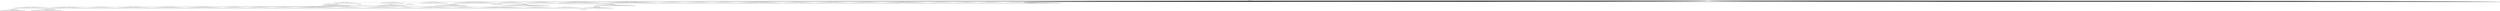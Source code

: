 digraph g {
	"57" -> "58";
	"58" [label="44"];
	"55" -> "56";
	"56" [color=indianred1, style=filled, label="13"];
	"54" -> "55";
	"55" [label="27"];
	"44" -> "45";
	"45" [color=indianred1, style=filled, label="31"];
	"43" -> "44";
	"44" [label="11"];
	"36" -> "37";
	"37" [color=indianred1, style=filled, label="1"];
	"35" -> "36";
	"36" [label="14"];
	"29" -> "30";
	"30" [label="36"];
	"29" -> "31";
	"31" [label="28"];
	"29" -> "32";
	"32" [label="46"];
	"29" -> "33";
	"33" [label="41"];
	"29" -> "34";
	"34" [label="32"];
	"29" -> "35";
	"35" [label="1"];
	"29" -> "38";
	"38" [label="29"];
	"29" -> "39";
	"39" [label="15"];
	"29" -> "40";
	"40" [label="19"];
	"29" -> "41";
	"41" [label="23"];
	"29" -> "42";
	"42" [label="50"];
	"29" -> "43";
	"43" [label="31"];
	"29" -> "46";
	"46" [label="24"];
	"29" -> "47";
	"47" [label="22"];
	"29" -> "48";
	"48" [label="16"];
	"29" -> "49";
	"49" [label="49"];
	"29" -> "50";
	"50" [label="40"];
	"29" -> "51";
	"51" [label="2"];
	"28" -> "29";
	"29" [color=indianred1, style=filled, label="47"];
	"27" -> "28";
	"28" [color=indianred1, style=filled, label="38"];
	"26" -> "27";
	"27" [label="47"];
	"24" -> "25";
	"25" [color=indianred1, style=filled, label="4"];
	"23" -> "24";
	"24" [label="35"];
	"19" -> "20";
	"20" [label="20"];
	"15" -> "16";
	"16" [color=indianred1, style=filled, label="45"];
	"14" -> "15";
	"15" [label="21"];
	"5" -> "6";
	"6" [label="6"];
	"4" -> "5";
	"5" [color=indianred1, style=filled, label="26"];
	"3" -> "4";
	"4" [label="12"];
	"2" -> "3";
	"3" [color=indianred1, style=filled, label="39"];
	"1" -> "2";
	"2" [label="26"];
	"0" -> "1";
	"1" [label="39"];
	"0" -> "7";
	"7" [label="43"];
	"0" -> "8";
	"8" [label="7"];
	"0" -> "9";
	"9" [label="48"];
	"0" -> "10";
	"10" [label="18"];
	"0" -> "11";
	"11" [label="30"];
	"0" -> "12";
	"12" [label="34"];
	"0" -> "13";
	"13" [label="3"];
	"0" -> "14";
	"14" [label="45"];
	"0" -> "17";
	"17" [label="37"];
	"0" -> "18";
	"18" [label="42"];
	"0" -> "19";
	"19" [label="33"];
	"0" -> "21";
	"21" [label="9"];
	"0" -> "22";
	"22" [label="8"];
	"0" -> "23";
	"23" [label="4"];
	"0" -> "26";
	"26" [label="38"];
	"0" -> "52";
	"52" [label="25"];
	"0" -> "53";
	"53" [label="5"];
	"0" -> "54";
	"54" [label="13"];
	"0" -> "57";
	"57" [label="17"];
	"0" -> "59";
	"59" [label="10"];
	"0" [label="germline"];
	"0" -> "cell1";
	"cell1" [shape=box];
	"41" -> "cell2";
	"cell2" [shape=box];
	"10" -> "cell3";
	"cell3" [shape=box];
	"31" -> "cell4";
	"cell4" [shape=box];
	"1" -> "cell5";
	"cell5" [shape=box];
	"22" -> "cell6";
	"cell6" [shape=box];
	"35" -> "cell7";
	"cell7" [shape=box];
	"56" -> "cell8";
	"cell8" [shape=box];
	"36" -> "cell9";
	"cell9" [shape=box];
	"0" -> "cell10";
	"cell10" [shape=box];
	"0" -> "cell11";
	"cell11" [shape=box];
	"26" -> "cell12";
	"cell12" [shape=box];
	"0" -> "cell13";
	"cell13" [shape=box];
	"43" -> "cell14";
	"cell14" [shape=box];
	"16" -> "cell15";
	"cell15" [shape=box];
	"58" -> "cell16";
	"cell16" [shape=box];
	"0" -> "cell17";
	"cell17" [shape=box];
	"18" -> "cell18";
	"cell18" [shape=box];
	"48" -> "cell19";
	"cell19" [shape=box];
	"0" -> "cell20";
	"cell20" [shape=box];
	"59" -> "cell21";
	"cell21" [shape=box];
	"21" -> "cell22";
	"cell22" [shape=box];
	"23" -> "cell23";
	"cell23" [shape=box];
	"0" -> "cell24";
	"cell24" [shape=box];
	"0" -> "cell25";
	"cell25" [shape=box];
	"0" -> "cell26";
	"cell26" [shape=box];
	"0" -> "cell27";
	"cell27" [shape=box];
	"21" -> "cell28";
	"cell28" [shape=box];
	"0" -> "cell29";
	"cell29" [shape=box];
	"0" -> "cell30";
	"cell30" [shape=box];
	"50" -> "cell31";
	"cell31" [shape=box];
	"0" -> "cell32";
	"cell32" [shape=box];
	"0" -> "cell33";
	"cell33" [shape=box];
	"0" -> "cell34";
	"cell34" [shape=box];
	"6" -> "cell35";
	"cell35" [shape=box];
	"18" -> "cell36";
	"cell36" [shape=box];
	"7" -> "cell37";
	"cell37" [shape=box];
	"0" -> "cell38";
	"cell38" [shape=box];
	"0" -> "cell39";
	"cell39" [shape=box];
	"9" -> "cell40";
	"cell40" [shape=box];
	"45" -> "cell41";
	"cell41" [shape=box];
	"46" -> "cell42";
	"cell42" [shape=box];
	"58" -> "cell43";
	"cell43" [shape=box];
	"0" -> "cell44";
	"cell44" [shape=box];
	"11" -> "cell45";
	"cell45" [shape=box];
	"8" -> "cell46";
	"cell46" [shape=box];
	"0" -> "cell47";
	"cell47" [shape=box];
	"26" -> "cell48";
	"cell48" [shape=box];
	"0" -> "cell49";
	"cell49" [shape=box];
	"50" -> "cell50";
	"cell50" [shape=box];
	"26" -> "cell51";
	"cell51" [shape=box];
	"0" -> "cell52";
	"cell52" [shape=box];
	"26" -> "cell53";
	"cell53" [shape=box];
	"47" -> "cell54";
	"cell54" [shape=box];
	"0" -> "cell55";
	"cell55" [shape=box];
	"0" -> "cell56";
	"cell56" [shape=box];
	"52" -> "cell57";
	"cell57" [shape=box];
	"19" -> "cell58";
	"cell58" [shape=box];
	"14" -> "cell59";
	"cell59" [shape=box];
	"0" -> "cell60";
	"cell60" [shape=box];
	"37" -> "cell61";
	"cell61" [shape=box];
	"0" -> "cell62";
	"cell62" [shape=box];
	"0" -> "cell63";
	"cell63" [shape=box];
	"0" -> "cell64";
	"cell64" [shape=box];
	"0" -> "cell65";
	"cell65" [shape=box];
	"10" -> "cell66";
	"cell66" [shape=box];
	"50" -> "cell67";
	"cell67" [shape=box];
	"0" -> "cell68";
	"cell68" [shape=box];
	"0" -> "cell69";
	"cell69" [shape=box];
	"57" -> "cell70";
	"cell70" [shape=box];
	"0" -> "cell71";
	"cell71" [shape=box];
	"0" -> "cell72";
	"cell72" [shape=box];
	"56" -> "cell73";
	"cell73" [shape=box];
	"0" -> "cell74";
	"cell74" [shape=box];
	"3" -> "cell75";
	"cell75" [shape=box];
	"11" -> "cell76";
	"cell76" [shape=box];
	"50" -> "cell77";
	"cell77" [shape=box];
	"1" -> "cell78";
	"cell78" [shape=box];
	"0" -> "cell79";
	"cell79" [shape=box];
	"0" -> "cell80";
	"cell80" [shape=box];
	"11" -> "cell81";
	"cell81" [shape=box];
	"0" -> "cell82";
	"cell82" [shape=box];
	"0" -> "cell83";
	"cell83" [shape=box];
	"18" -> "cell84";
	"cell84" [shape=box];
	"40" -> "cell85";
	"cell85" [shape=box];
	"9" -> "cell86";
	"cell86" [shape=box];
	"49" -> "cell87";
	"cell87" [shape=box];
	"0" -> "cell88";
	"cell88" [shape=box];
	"35" -> "cell89";
	"cell89" [shape=box];
	"26" -> "cell90";
	"cell90" [shape=box];
	"0" -> "cell91";
	"cell91" [shape=box];
	"0" -> "cell92";
	"cell92" [shape=box];
	"0" -> "cell93";
	"cell93" [shape=box];
	"18" -> "cell94";
	"cell94" [shape=box];
	"18" -> "cell95";
	"cell95" [shape=box];
	"0" -> "cell96";
	"cell96" [shape=box];
	"0" -> "cell97";
	"cell97" [shape=box];
	"57" -> "cell98";
	"cell98" [shape=box];
	"0" -> "cell99";
	"cell99" [shape=box];
	"0" -> "cell100";
	"cell100" [shape=box];
	"28" -> "cell101";
	"cell101" [shape=box];
	"5" -> "cell102";
	"cell102" [shape=box];
	"3" -> "cell103";
	"cell103" [shape=box];
	"49" -> "cell104";
	"cell104" [shape=box];
	"0" -> "cell105";
	"cell105" [shape=box];
	"0" -> "cell106";
	"cell106" [shape=box];
	"49" -> "cell107";
	"cell107" [shape=box];
	"0" -> "cell108";
	"cell108" [shape=box];
	"56" -> "cell109";
	"cell109" [shape=box];
	"0" -> "cell110";
	"cell110" [shape=box];
	"0" -> "cell111";
	"cell111" [shape=box];
	"11" -> "cell112";
	"cell112" [shape=box];
	"18" -> "cell113";
	"cell113" [shape=box];
	"0" -> "cell114";
	"cell114" [shape=box];
	"45" -> "cell115";
	"cell115" [shape=box];
	"0" -> "cell116";
	"cell116" [shape=box];
	"17" -> "cell117";
	"cell117" [shape=box];
	"0" -> "cell118";
	"cell118" [shape=box];
	"49" -> "cell119";
	"cell119" [shape=box];
	"0" -> "cell120";
	"cell120" [shape=box];
	"0" -> "cell121";
	"cell121" [shape=box];
	"0" -> "cell122";
	"cell122" [shape=box];
	"0" -> "cell123";
	"cell123" [shape=box];
	"0" -> "cell124";
	"cell124" [shape=box];
	"0" -> "cell125";
	"cell125" [shape=box];
	"0" -> "cell126";
	"cell126" [shape=box];
	"31" -> "cell127";
	"cell127" [shape=box];
	"54" -> "cell128";
	"cell128" [shape=box];
	"18" -> "cell129";
	"cell129" [shape=box];
	"20" -> "cell130";
	"cell130" [shape=box];
	"0" -> "cell131";
	"cell131" [shape=box];
	"0" -> "cell132";
	"cell132" [shape=box];
	"33" -> "cell133";
	"cell133" [shape=box];
	"42" -> "cell134";
	"cell134" [shape=box];
	"33" -> "cell135";
	"cell135" [shape=box];
	"0" -> "cell136";
	"cell136" [shape=box];
	"0" -> "cell137";
	"cell137" [shape=box];
	"0" -> "cell138";
	"cell138" [shape=box];
	"0" -> "cell139";
	"cell139" [shape=box];
	"0" -> "cell140";
	"cell140" [shape=box];
	"0" -> "cell141";
	"cell141" [shape=box];
	"0" -> "cell142";
	"cell142" [shape=box];
	"0" -> "cell143";
	"cell143" [shape=box];
	"40" -> "cell144";
	"cell144" [shape=box];
	"0" -> "cell145";
	"cell145" [shape=box];
	"0" -> "cell146";
	"cell146" [shape=box];
	"0" -> "cell147";
	"cell147" [shape=box];
	"0" -> "cell148";
	"cell148" [shape=box];
	"0" -> "cell149";
	"cell149" [shape=box];
	"0" -> "cell150";
	"cell150" [shape=box];
	"48" -> "cell151";
	"cell151" [shape=box];
	"10" -> "cell152";
	"cell152" [shape=box];
	"0" -> "cell153";
	"cell153" [shape=box];
	"0" -> "cell154";
	"cell154" [shape=box];
	"59" -> "cell155";
	"cell155" [shape=box];
	"0" -> "cell156";
	"cell156" [shape=box];
	"26" -> "cell157";
	"cell157" [shape=box];
	"33" -> "cell158";
	"cell158" [shape=box];
	"0" -> "cell159";
	"cell159" [shape=box];
	"3" -> "cell160";
	"cell160" [shape=box];
	"0" -> "cell161";
	"cell161" [shape=box];
	"38" -> "cell162";
	"cell162" [shape=box];
	"34" -> "cell163";
	"cell163" [shape=box];
	"59" -> "cell164";
	"cell164" [shape=box];
	"16" -> "cell165";
	"cell165" [shape=box];
	"49" -> "cell166";
	"cell166" [shape=box];
	"0" -> "cell167";
	"cell167" [shape=box];
	"59" -> "cell168";
	"cell168" [shape=box];
	"0" -> "cell169";
	"cell169" [shape=box];
	"40" -> "cell170";
	"cell170" [shape=box];
	"25" -> "cell171";
	"cell171" [shape=box];
	"0" -> "cell172";
	"cell172" [shape=box];
	"0" -> "cell173";
	"cell173" [shape=box];
	"40" -> "cell174";
	"cell174" [shape=box];
	"0" -> "cell175";
	"cell175" [shape=box];
	"0" -> "cell176";
	"cell176" [shape=box];
	"0" -> "cell177";
	"cell177" [shape=box];
	"0" -> "cell178";
	"cell178" [shape=box];
	"0" -> "cell179";
	"cell179" [shape=box];
	"0" -> "cell180";
	"cell180" [shape=box];
	"35" -> "cell181";
	"cell181" [shape=box];
	"46" -> "cell182";
	"cell182" [shape=box];
	"47" -> "cell183";
	"cell183" [shape=box];
	"0" -> "cell184";
	"cell184" [shape=box];
	"0" -> "cell185";
	"cell185" [shape=box];
	"47" -> "cell186";
	"cell186" [shape=box];
	"7" -> "cell187";
	"cell187" [shape=box];
	"7" -> "cell188";
	"cell188" [shape=box];
	"0" -> "cell189";
	"cell189" [shape=box];
	"34" -> "cell190";
	"cell190" [shape=box];
	"50" -> "cell191";
	"cell191" [shape=box];
	"0" -> "cell192";
	"cell192" [shape=box];
	"54" -> "cell193";
	"cell193" [shape=box];
	"0" -> "cell194";
	"cell194" [shape=box];
	"38" -> "cell195";
	"cell195" [shape=box];
	"0" -> "cell196";
	"cell196" [shape=box];
	"3" -> "cell197";
	"cell197" [shape=box];
	"0" -> "cell198";
	"cell198" [shape=box];
	"19" -> "cell199";
	"cell199" [shape=box];
	"59" -> "cell200";
	"cell200" [shape=box];
	"27" -> "cell201";
	"cell201" [shape=box];
	"17" -> "cell202";
	"cell202" [shape=box];
	"0" -> "cell203";
	"cell203" [shape=box];
	"0" -> "cell204";
	"cell204" [shape=box];
	"0" -> "cell205";
	"cell205" [shape=box];
	"0" -> "cell206";
	"cell206" [shape=box];
	"0" -> "cell207";
	"cell207" [shape=box];
	"17" -> "cell208";
	"cell208" [shape=box];
	"22" -> "cell209";
	"cell209" [shape=box];
	"0" -> "cell210";
	"cell210" [shape=box];
	"0" -> "cell211";
	"cell211" [shape=box];
	"0" -> "cell212";
	"cell212" [shape=box];
	"37" -> "cell213";
	"cell213" [shape=box];
	"37" -> "cell214";
	"cell214" [shape=box];
	"0" -> "cell215";
	"cell215" [shape=box];
	"0" -> "cell216";
	"cell216" [shape=box];
	"0" -> "cell217";
	"cell217" [shape=box];
	"44" -> "cell218";
	"cell218" [shape=box];
	"0" -> "cell219";
	"cell219" [shape=box];
	"0" -> "cell220";
	"cell220" [shape=box];
	"0" -> "cell221";
	"cell221" [shape=box];
	"38" -> "cell222";
	"cell222" [shape=box];
	"0" -> "cell223";
	"cell223" [shape=box];
	"37" -> "cell224";
	"cell224" [shape=box];
	"0" -> "cell225";
	"cell225" [shape=box];
	"36" -> "cell226";
	"cell226" [shape=box];
	"7" -> "cell227";
	"cell227" [shape=box];
	"0" -> "cell228";
	"cell228" [shape=box];
	"8" -> "cell229";
	"cell229" [shape=box];
	"0" -> "cell230";
	"cell230" [shape=box];
	"52" -> "cell231";
	"cell231" [shape=box];
	"20" -> "cell232";
	"cell232" [shape=box];
	"8" -> "cell233";
	"cell233" [shape=box];
	"59" -> "cell234";
	"cell234" [shape=box];
	"0" -> "cell235";
	"cell235" [shape=box];
	"17" -> "cell236";
	"cell236" [shape=box];
	"47" -> "cell237";
	"cell237" [shape=box];
	"0" -> "cell238";
	"cell238" [shape=box];
	"0" -> "cell239";
	"cell239" [shape=box];
	"0" -> "cell240";
	"cell240" [shape=box];
	"0" -> "cell241";
	"cell241" [shape=box];
	"39" -> "cell242";
	"cell242" [shape=box];
	"28" -> "cell243";
	"cell243" [shape=box];
	"0" -> "cell244";
	"cell244" [shape=box];
	"0" -> "cell245";
	"cell245" [shape=box];
	"50" -> "cell246";
	"cell246" [shape=box];
	"17" -> "cell247";
	"cell247" [shape=box];
	"0" -> "cell248";
	"cell248" [shape=box];
	"19" -> "cell249";
	"cell249" [shape=box];
	"39" -> "cell250";
	"cell250" [shape=box];
	"56" -> "cell251";
	"cell251" [shape=box];
	"49" -> "cell252";
	"cell252" [shape=box];
	"25" -> "cell253";
	"cell253" [shape=box];
	"0" -> "cell254";
	"cell254" [shape=box];
	"0" -> "cell255";
	"cell255" [shape=box];
	"0" -> "cell256";
	"cell256" [shape=box];
	"0" -> "cell257";
	"cell257" [shape=box];
	"54" -> "cell258";
	"cell258" [shape=box];
	"35" -> "cell259";
	"cell259" [shape=box];
	"0" -> "cell260";
	"cell260" [shape=box];
	"0" -> "cell261";
	"cell261" [shape=box];
	"33" -> "cell262";
	"cell262" [shape=box];
	"0" -> "cell263";
	"cell263" [shape=box];
	"0" -> "cell264";
	"cell264" [shape=box];
	"30" -> "cell265";
	"cell265" [shape=box];
	"43" -> "cell266";
	"cell266" [shape=box];
	"0" -> "cell267";
	"cell267" [shape=box];
	"0" -> "cell268";
	"cell268" [shape=box];
	"33" -> "cell269";
	"cell269" [shape=box];
	"53" -> "cell270";
	"cell270" [shape=box];
	"0" -> "cell271";
	"cell271" [shape=box];
	"20" -> "cell272";
	"cell272" [shape=box];
	"0" -> "cell273";
	"cell273" [shape=box];
	"0" -> "cell274";
	"cell274" [shape=box];
	"0" -> "cell275";
	"cell275" [shape=box];
	"21" -> "cell276";
	"cell276" [shape=box];
	"48" -> "cell277";
	"cell277" [shape=box];
	"52" -> "cell278";
	"cell278" [shape=box];
	"0" -> "cell279";
	"cell279" [shape=box];
	"0" -> "cell280";
	"cell280" [shape=box];
	"0" -> "cell281";
	"cell281" [shape=box];
	"47" -> "cell282";
	"cell282" [shape=box];
	"0" -> "cell283";
	"cell283" [shape=box];
	"3" -> "cell284";
	"cell284" [shape=box];
	"0" -> "cell285";
	"cell285" [shape=box];
	"21" -> "cell286";
	"cell286" [shape=box];
	"0" -> "cell287";
	"cell287" [shape=box];
	"23" -> "cell288";
	"cell288" [shape=box];
	"0" -> "cell289";
	"cell289" [shape=box];
	"0" -> "cell290";
	"cell290" [shape=box];
	"13" -> "cell291";
	"cell291" [shape=box];
	"0" -> "cell292";
	"cell292" [shape=box];
	"33" -> "cell293";
	"cell293" [shape=box];
	"12" -> "cell294";
	"cell294" [shape=box];
	"0" -> "cell295";
	"cell295" [shape=box];
	"0" -> "cell296";
	"cell296" [shape=box];
	"9" -> "cell297";
	"cell297" [shape=box];
	"25" -> "cell298";
	"cell298" [shape=box];
	"0" -> "cell299";
	"cell299" [shape=box];
	"45" -> "cell300";
	"cell300" [shape=box];
	"59" -> "cell301";
	"cell301" [shape=box];
	"11" -> "cell302";
	"cell302" [shape=box];
	"0" -> "cell303";
	"cell303" [shape=box];
	"0" -> "cell304";
	"cell304" [shape=box];
	"50" -> "cell305";
	"cell305" [shape=box];
	"0" -> "cell306";
	"cell306" [shape=box];
	"12" -> "cell307";
	"cell307" [shape=box];
	"7" -> "cell308";
	"cell308" [shape=box];
	"7" -> "cell309";
	"cell309" [shape=box];
	"59" -> "cell310";
	"cell310" [shape=box];
	"1" -> "cell311";
	"cell311" [shape=box];
	"0" -> "cell312";
	"cell312" [shape=box];
	"0" -> "cell313";
	"cell313" [shape=box];
	"54" -> "cell314";
	"cell314" [shape=box];
	"54" -> "cell315";
	"cell315" [shape=box];
	"0" -> "cell316";
	"cell316" [shape=box];
	"7" -> "cell317";
	"cell317" [shape=box];
	"10" -> "cell318";
	"cell318" [shape=box];
	"1" -> "cell319";
	"cell319" [shape=box];
	"11" -> "cell320";
	"cell320" [shape=box];
	"11" -> "cell321";
	"cell321" [shape=box];
	"0" -> "cell322";
	"cell322" [shape=box];
	"16" -> "cell323";
	"cell323" [shape=box];
	"0" -> "cell324";
	"cell324" [shape=box];
	"11" -> "cell325";
	"cell325" [shape=box];
	"7" -> "cell326";
	"cell326" [shape=box];
	"0" -> "cell327";
	"cell327" [shape=box];
	"0" -> "cell328";
	"cell328" [shape=box];
	"25" -> "cell329";
	"cell329" [shape=box];
	"28" -> "cell330";
	"cell330" [shape=box];
	"38" -> "cell331";
	"cell331" [shape=box];
	"0" -> "cell332";
	"cell332" [shape=box];
	"0" -> "cell333";
	"cell333" [shape=box];
	"22" -> "cell334";
	"cell334" [shape=box];
	"0" -> "cell335";
	"cell335" [shape=box];
	"0" -> "cell336";
	"cell336" [shape=box];
	"12" -> "cell337";
	"cell337" [shape=box];
	"0" -> "cell338";
	"cell338" [shape=box];
	"0" -> "cell339";
	"cell339" [shape=box];
	"0" -> "cell340";
	"cell340" [shape=box];
	"0" -> "cell341";
	"cell341" [shape=box];
	"0" -> "cell342";
	"cell342" [shape=box];
	"30" -> "cell343";
	"cell343" [shape=box];
	"0" -> "cell344";
	"cell344" [shape=box];
	"0" -> "cell345";
	"cell345" [shape=box];
	"0" -> "cell346";
	"cell346" [shape=box];
	"0" -> "cell347";
	"cell347" [shape=box];
	"11" -> "cell348";
	"cell348" [shape=box];
	"0" -> "cell349";
	"cell349" [shape=box];
	"0" -> "cell350";
	"cell350" [shape=box];
	"0" -> "cell351";
	"cell351" [shape=box];
	"40" -> "cell352";
	"cell352" [shape=box];
	"51" -> "cell353";
	"cell353" [shape=box];
	"33" -> "cell354";
	"cell354" [shape=box];
	"49" -> "cell355";
	"cell355" [shape=box];
	"0" -> "cell356";
	"cell356" [shape=box];
	"51" -> "cell357";
	"cell357" [shape=box];
	"0" -> "cell358";
	"cell358" [shape=box];
	"0" -> "cell359";
	"cell359" [shape=box];
	"0" -> "cell360";
	"cell360" [shape=box];
	"0" -> "cell361";
	"cell361" [shape=box];
	"0" -> "cell362";
	"cell362" [shape=box];
	"53" -> "cell363";
	"cell363" [shape=box];
	"52" -> "cell364";
	"cell364" [shape=box];
	"16" -> "cell365";
	"cell365" [shape=box];
	"0" -> "cell366";
	"cell366" [shape=box];
	"25" -> "cell367";
	"cell367" [shape=box];
	"53" -> "cell368";
	"cell368" [shape=box];
	"45" -> "cell369";
	"cell369" [shape=box];
	"0" -> "cell370";
	"cell370" [shape=box];
	"7" -> "cell371";
	"cell371" [shape=box];
	"16" -> "cell372";
	"cell372" [shape=box];
	"25" -> "cell373";
	"cell373" [shape=box];
	"0" -> "cell374";
	"cell374" [shape=box];
	"38" -> "cell375";
	"cell375" [shape=box];
	"14" -> "cell376";
	"cell376" [shape=box];
	"9" -> "cell377";
	"cell377" [shape=box];
	"31" -> "cell378";
	"cell378" [shape=box];
	"9" -> "cell379";
	"cell379" [shape=box];
	"0" -> "cell380";
	"cell380" [shape=box];
	"0" -> "cell381";
	"cell381" [shape=box];
	"0" -> "cell382";
	"cell382" [shape=box];
	"9" -> "cell383";
	"cell383" [shape=box];
	"34" -> "cell384";
	"cell384" [shape=box];
	"0" -> "cell385";
	"cell385" [shape=box];
	"7" -> "cell386";
	"cell386" [shape=box];
	"22" -> "cell387";
	"cell387" [shape=box];
	"0" -> "cell388";
	"cell388" [shape=box];
	"13" -> "cell389";
	"cell389" [shape=box];
	"5" -> "cell390";
	"cell390" [shape=box];
	"0" -> "cell391";
	"cell391" [shape=box];
	"11" -> "cell392";
	"cell392" [shape=box];
	"0" -> "cell393";
	"cell393" [shape=box];
	"0" -> "cell394";
	"cell394" [shape=box];
	"0" -> "cell395";
	"cell395" [shape=box];
	"0" -> "cell396";
	"cell396" [shape=box];
	"14" -> "cell397";
	"cell397" [shape=box];
	"42" -> "cell398";
	"cell398" [shape=box];
	"0" -> "cell399";
	"cell399" [shape=box];
	"40" -> "cell400";
	"cell400" [shape=box];
	"28" -> "cell401";
	"cell401" [shape=box];
	"0" -> "cell402";
	"cell402" [shape=box];
	"0" -> "cell403";
	"cell403" [shape=box];
	"41" -> "cell404";
	"cell404" [shape=box];
	"0" -> "cell405";
	"cell405" [shape=box];
	"52" -> "cell406";
	"cell406" [shape=box];
	"0" -> "cell407";
	"cell407" [shape=box];
	"0" -> "cell408";
	"cell408" [shape=box];
	"22" -> "cell409";
	"cell409" [shape=box];
	"19" -> "cell410";
	"cell410" [shape=box];
	"0" -> "cell411";
	"cell411" [shape=box];
	"33" -> "cell412";
	"cell412" [shape=box];
	"53" -> "cell413";
	"cell413" [shape=box];
	"43" -> "cell414";
	"cell414" [shape=box];
	"56" -> "cell415";
	"cell415" [shape=box];
	"40" -> "cell416";
	"cell416" [shape=box];
	"0" -> "cell417";
	"cell417" [shape=box];
	"0" -> "cell418";
	"cell418" [shape=box];
	"0" -> "cell419";
	"cell419" [shape=box];
	"50" -> "cell420";
	"cell420" [shape=box];
	"37" -> "cell421";
	"cell421" [shape=box];
	"0" -> "cell422";
	"cell422" [shape=box];
	"0" -> "cell423";
	"cell423" [shape=box];
	"0" -> "cell424";
	"cell424" [shape=box];
	"32" -> "cell425";
	"cell425" [shape=box];
	"0" -> "cell426";
	"cell426" [shape=box];
	"0" -> "cell427";
	"cell427" [shape=box];
	"41" -> "cell428";
	"cell428" [shape=box];
	"0" -> "cell429";
	"cell429" [shape=box];
	"0" -> "cell430";
	"cell430" [shape=box];
	"0" -> "cell431";
	"cell431" [shape=box];
	"48" -> "cell432";
	"cell432" [shape=box];
	"0" -> "cell433";
	"cell433" [shape=box];
	"31" -> "cell434";
	"cell434" [shape=box];
	"18" -> "cell435";
	"cell435" [shape=box];
	"14" -> "cell436";
	"cell436" [shape=box];
	"59" -> "cell437";
	"cell437" [shape=box];
	"4" -> "cell438";
	"cell438" [shape=box];
	"0" -> "cell439";
	"cell439" [shape=box];
	"0" -> "cell440";
	"cell440" [shape=box];
	"0" -> "cell441";
	"cell441" [shape=box];
	"41" -> "cell442";
	"cell442" [shape=box];
	"0" -> "cell443";
	"cell443" [shape=box];
	"18" -> "cell444";
	"cell444" [shape=box];
	"1" -> "cell445";
	"cell445" [shape=box];
	"0" -> "cell446";
	"cell446" [shape=box];
	"28" -> "cell447";
	"cell447" [shape=box];
	"0" -> "cell448";
	"cell448" [shape=box];
	"45" -> "cell449";
	"cell449" [shape=box];
	"0" -> "cell450";
	"cell450" [shape=box];
	"41" -> "cell451";
	"cell451" [shape=box];
	"52" -> "cell452";
	"cell452" [shape=box];
	"57" -> "cell453";
	"cell453" [shape=box];
	"35" -> "cell454";
	"cell454" [shape=box];
	"18" -> "cell455";
	"cell455" [shape=box];
	"0" -> "cell456";
	"cell456" [shape=box];
	"0" -> "cell457";
	"cell457" [shape=box];
	"41" -> "cell458";
	"cell458" [shape=box];
	"48" -> "cell459";
	"cell459" [shape=box];
	"7" -> "cell460";
	"cell460" [shape=box];
	"7" -> "cell461";
	"cell461" [shape=box];
	"0" -> "cell462";
	"cell462" [shape=box];
	"3" -> "cell463";
	"cell463" [shape=box];
	"16" -> "cell464";
	"cell464" [shape=box];
	"38" -> "cell465";
	"cell465" [shape=box];
	"0" -> "cell466";
	"cell466" [shape=box];
	"46" -> "cell467";
	"cell467" [shape=box];
	"42" -> "cell468";
	"cell468" [shape=box];
	"9" -> "cell469";
	"cell469" [shape=box];
	"0" -> "cell470";
	"cell470" [shape=box];
	"0" -> "cell471";
	"cell471" [shape=box];
	"0" -> "cell472";
	"cell472" [shape=box];
	"0" -> "cell473";
	"cell473" [shape=box];
	"0" -> "cell474";
	"cell474" [shape=box];
	"23" -> "cell475";
	"cell475" [shape=box];
	"23" -> "cell476";
	"cell476" [shape=box];
	"0" -> "cell477";
	"cell477" [shape=box];
	"0" -> "cell478";
	"cell478" [shape=box];
	"3" -> "cell479";
	"cell479" [shape=box];
	"0" -> "cell480";
	"cell480" [shape=box];
	"0" -> "cell481";
	"cell481" [shape=box];
	"22" -> "cell482";
	"cell482" [shape=box];
	"0" -> "cell483";
	"cell483" [shape=box];
	"0" -> "cell484";
	"cell484" [shape=box];
	"8" -> "cell485";
	"cell485" [shape=box];
	"0" -> "cell486";
	"cell486" [shape=box];
	"25" -> "cell487";
	"cell487" [shape=box];
	"42" -> "cell488";
	"cell488" [shape=box];
	"58" -> "cell489";
	"cell489" [shape=box];
	"0" -> "cell490";
	"cell490" [shape=box];
	"13" -> "cell491";
	"cell491" [shape=box];
	"32" -> "cell492";
	"cell492" [shape=box];
	"49" -> "cell493";
	"cell493" [shape=box];
	"0" -> "cell494";
	"cell494" [shape=box];
	"0" -> "cell495";
	"cell495" [shape=box];
	"0" -> "cell496";
	"cell496" [shape=box];
	"0" -> "cell497";
	"cell497" [shape=box];
	"21" -> "cell498";
	"cell498" [shape=box];
	"56" -> "cell499";
	"cell499" [shape=box];
	"3" -> "cell500";
	"cell500" [shape=box];
	"49" -> "cell501";
	"cell501" [shape=box];
	"0" -> "cell502";
	"cell502" [shape=box];
	"42" -> "cell503";
	"cell503" [shape=box];
	"52" -> "cell504";
	"cell504" [shape=box];
	"0" -> "cell505";
	"cell505" [shape=box];
	"42" -> "cell506";
	"cell506" [shape=box];
	"0" -> "cell507";
	"cell507" [shape=box];
	"9" -> "cell508";
	"cell508" [shape=box];
	"0" -> "cell509";
	"cell509" [shape=box];
	"0" -> "cell510";
	"cell510" [shape=box];
	"0" -> "cell511";
	"cell511" [shape=box];
	"0" -> "cell512";
	"cell512" [shape=box];
	"0" -> "cell513";
	"cell513" [shape=box];
	"0" -> "cell514";
	"cell514" [shape=box];
	"0" -> "cell515";
	"cell515" [shape=box];
	"33" -> "cell516";
	"cell516" [shape=box];
	"0" -> "cell517";
	"cell517" [shape=box];
	"0" -> "cell518";
	"cell518" [shape=box];
	"11" -> "cell519";
	"cell519" [shape=box];
	"16" -> "cell520";
	"cell520" [shape=box];
	"0" -> "cell521";
	"cell521" [shape=box];
	"0" -> "cell522";
	"cell522" [shape=box];
	"0" -> "cell523";
	"cell523" [shape=box];
	"25" -> "cell524";
	"cell524" [shape=box];
	"0" -> "cell525";
	"cell525" [shape=box];
	"0" -> "cell526";
	"cell526" [shape=box];
	"0" -> "cell527";
	"cell527" [shape=box];
	"7" -> "cell528";
	"cell528" [shape=box];
	"0" -> "cell529";
	"cell529" [shape=box];
	"23" -> "cell530";
	"cell530" [shape=box];
	"0" -> "cell531";
	"cell531" [shape=box];
	"0" -> "cell532";
	"cell532" [shape=box];
	"0" -> "cell533";
	"cell533" [shape=box];
	"16" -> "cell534";
	"cell534" [shape=box];
	"18" -> "cell535";
	"cell535" [shape=box];
	"51" -> "cell536";
	"cell536" [shape=box];
	"43" -> "cell537";
	"cell537" [shape=box];
	"0" -> "cell538";
	"cell538" [shape=box];
	"35" -> "cell539";
	"cell539" [shape=box];
	"0" -> "cell540";
	"cell540" [shape=box];
	"0" -> "cell541";
	"cell541" [shape=box];
	"0" -> "cell542";
	"cell542" [shape=box];
	"50" -> "cell543";
	"cell543" [shape=box];
	"23" -> "cell544";
	"cell544" [shape=box];
	"19" -> "cell545";
	"cell545" [shape=box];
	"0" -> "cell546";
	"cell546" [shape=box];
	"0" -> "cell547";
	"cell547" [shape=box];
	"0" -> "cell548";
	"cell548" [shape=box];
	"51" -> "cell549";
	"cell549" [shape=box];
	"0" -> "cell550";
	"cell550" [shape=box];
	"0" -> "cell551";
	"cell551" [shape=box];
	"11" -> "cell552";
	"cell552" [shape=box];
	"0" -> "cell553";
	"cell553" [shape=box];
	"25" -> "cell554";
	"cell554" [shape=box];
	"5" -> "cell555";
	"cell555" [shape=box];
	"0" -> "cell556";
	"cell556" [shape=box];
	"47" -> "cell557";
	"cell557" [shape=box];
	"14" -> "cell558";
	"cell558" [shape=box];
	"0" -> "cell559";
	"cell559" [shape=box];
	"13" -> "cell560";
	"cell560" [shape=box];
	"0" -> "cell561";
	"cell561" [shape=box];
	"3" -> "cell562";
	"cell562" [shape=box];
	"0" -> "cell563";
	"cell563" [shape=box];
	"0" -> "cell564";
	"cell564" [shape=box];
	"0" -> "cell565";
	"cell565" [shape=box];
	"0" -> "cell566";
	"cell566" [shape=box];
	"32" -> "cell567";
	"cell567" [shape=box];
	"45" -> "cell568";
	"cell568" [shape=box];
	"49" -> "cell569";
	"cell569" [shape=box];
	"1" -> "cell570";
	"cell570" [shape=box];
	"0" -> "cell571";
	"cell571" [shape=box];
	"54" -> "cell572";
	"cell572" [shape=box];
	"7" -> "cell573";
	"cell573" [shape=box];
	"2" -> "cell574";
	"cell574" [shape=box];
	"0" -> "cell575";
	"cell575" [shape=box];
	"0" -> "cell576";
	"cell576" [shape=box];
	"5" -> "cell577";
	"cell577" [shape=box];
	"35" -> "cell578";
	"cell578" [shape=box];
	"22" -> "cell579";
	"cell579" [shape=box];
	"0" -> "cell580";
	"cell580" [shape=box];
	"0" -> "cell581";
	"cell581" [shape=box];
	"0" -> "cell582";
	"cell582" [shape=box];
	"0" -> "cell583";
	"cell583" [shape=box];
	"53" -> "cell584";
	"cell584" [shape=box];
	"43" -> "cell585";
	"cell585" [shape=box];
	"0" -> "cell586";
	"cell586" [shape=box];
	"10" -> "cell587";
	"cell587" [shape=box];
	"34" -> "cell588";
	"cell588" [shape=box];
	"12" -> "cell589";
	"cell589" [shape=box];
	"0" -> "cell590";
	"cell590" [shape=box];
	"45" -> "cell591";
	"cell591" [shape=box];
	"32" -> "cell592";
	"cell592" [shape=box];
	"27" -> "cell593";
	"cell593" [shape=box];
	"22" -> "cell594";
	"cell594" [shape=box];
	"0" -> "cell595";
	"cell595" [shape=box];
	"0" -> "cell596";
	"cell596" [shape=box];
	"56" -> "cell597";
	"cell597" [shape=box];
	"26" -> "cell598";
	"cell598" [shape=box];
	"0" -> "cell599";
	"cell599" [shape=box];
	"45" -> "cell600";
	"cell600" [shape=box];
	"0" -> "cell601";
	"cell601" [shape=box];
	"0" -> "cell602";
	"cell602" [shape=box];
	"9" -> "cell603";
	"cell603" [shape=box];
	"41" -> "cell604";
	"cell604" [shape=box];
	"18" -> "cell605";
	"cell605" [shape=box];
	"0" -> "cell606";
	"cell606" [shape=box];
	"0" -> "cell607";
	"cell607" [shape=box];
	"24" -> "cell608";
	"cell608" [shape=box];
	"0" -> "cell609";
	"cell609" [shape=box];
	"0" -> "cell610";
	"cell610" [shape=box];
	"39" -> "cell611";
	"cell611" [shape=box];
	"0" -> "cell612";
	"cell612" [shape=box];
	"40" -> "cell613";
	"cell613" [shape=box];
	"40" -> "cell614";
	"cell614" [shape=box];
	"12" -> "cell615";
	"cell615" [shape=box];
	"0" -> "cell616";
	"cell616" [shape=box];
	"34" -> "cell617";
	"cell617" [shape=box];
	"0" -> "cell618";
	"cell618" [shape=box];
	"0" -> "cell619";
	"cell619" [shape=box];
	"0" -> "cell620";
	"cell620" [shape=box];
	"0" -> "cell621";
	"cell621" [shape=box];
	"0" -> "cell622";
	"cell622" [shape=box];
	"0" -> "cell623";
	"cell623" [shape=box];
	"0" -> "cell624";
	"cell624" [shape=box];
	"46" -> "cell625";
	"cell625" [shape=box];
	"0" -> "cell626";
	"cell626" [shape=box];
	"17" -> "cell627";
	"cell627" [shape=box];
	"26" -> "cell628";
	"cell628" [shape=box];
	"58" -> "cell629";
	"cell629" [shape=box];
	"0" -> "cell630";
	"cell630" [shape=box];
	"19" -> "cell631";
	"cell631" [shape=box];
	"0" -> "cell632";
	"cell632" [shape=box];
	"14" -> "cell633";
	"cell633" [shape=box];
	"0" -> "cell634";
	"cell634" [shape=box];
	"14" -> "cell635";
	"cell635" [shape=box];
	"5" -> "cell636";
	"cell636" [shape=box];
	"9" -> "cell637";
	"cell637" [shape=box];
	"0" -> "cell638";
	"cell638" [shape=box];
	"0" -> "cell639";
	"cell639" [shape=box];
	"0" -> "cell640";
	"cell640" [shape=box];
	"51" -> "cell641";
	"cell641" [shape=box];
	"0" -> "cell642";
	"cell642" [shape=box];
	"16" -> "cell643";
	"cell643" [shape=box];
	"0" -> "cell644";
	"cell644" [shape=box];
	"0" -> "cell645";
	"cell645" [shape=box];
	"11" -> "cell646";
	"cell646" [shape=box];
	"0" -> "cell647";
	"cell647" [shape=box];
	"0" -> "cell648";
	"cell648" [shape=box];
	"0" -> "cell649";
	"cell649" [shape=box];
	"0" -> "cell650";
	"cell650" [shape=box];
	"20" -> "cell651";
	"cell651" [shape=box];
	"0" -> "cell652";
	"cell652" [shape=box];
	"50" -> "cell653";
	"cell653" [shape=box];
	"25" -> "cell654";
	"cell654" [shape=box];
	"48" -> "cell655";
	"cell655" [shape=box];
	"0" -> "cell656";
	"cell656" [shape=box];
	"0" -> "cell657";
	"cell657" [shape=box];
	"0" -> "cell658";
	"cell658" [shape=box];
	"45" -> "cell659";
	"cell659" [shape=box];
	"41" -> "cell660";
	"cell660" [shape=box];
	"57" -> "cell661";
	"cell661" [shape=box];
	"35" -> "cell662";
	"cell662" [shape=box];
	"48" -> "cell663";
	"cell663" [shape=box];
	"0" -> "cell664";
	"cell664" [shape=box];
	"0" -> "cell665";
	"cell665" [shape=box];
	"41" -> "cell666";
	"cell666" [shape=box];
	"49" -> "cell667";
	"cell667" [shape=box];
	"0" -> "cell668";
	"cell668" [shape=box];
	"8" -> "cell669";
	"cell669" [shape=box];
	"18" -> "cell670";
	"cell670" [shape=box];
	"0" -> "cell671";
	"cell671" [shape=box];
	"23" -> "cell672";
	"cell672" [shape=box];
	"43" -> "cell673";
	"cell673" [shape=box];
	"16" -> "cell674";
	"cell674" [shape=box];
	"10" -> "cell675";
	"cell675" [shape=box];
	"26" -> "cell676";
	"cell676" [shape=box];
	"0" -> "cell677";
	"cell677" [shape=box];
	"57" -> "cell678";
	"cell678" [shape=box];
	"14" -> "cell679";
	"cell679" [shape=box];
	"0" -> "cell680";
	"cell680" [shape=box];
	"46" -> "cell681";
	"cell681" [shape=box];
	"0" -> "cell682";
	"cell682" [shape=box];
	"0" -> "cell683";
	"cell683" [shape=box];
	"0" -> "cell684";
	"cell684" [shape=box];
	"0" -> "cell685";
	"cell685" [shape=box];
	"0" -> "cell686";
	"cell686" [shape=box];
	"3" -> "cell687";
	"cell687" [shape=box];
	"0" -> "cell688";
	"cell688" [shape=box];
	"0" -> "cell689";
	"cell689" [shape=box];
	"0" -> "cell690";
	"cell690" [shape=box];
	"50" -> "cell691";
	"cell691" [shape=box];
	"0" -> "cell692";
	"cell692" [shape=box];
	"10" -> "cell693";
	"cell693" [shape=box];
	"0" -> "cell694";
	"cell694" [shape=box];
	"1" -> "cell695";
	"cell695" [shape=box];
	"0" -> "cell696";
	"cell696" [shape=box];
	"0" -> "cell697";
	"cell697" [shape=box];
	"0" -> "cell698";
	"cell698" [shape=box];
	"35" -> "cell699";
	"cell699" [shape=box];
	"0" -> "cell700";
	"cell700" [shape=box];
	"14" -> "cell701";
	"cell701" [shape=box];
	"0" -> "cell702";
	"cell702" [shape=box];
	"58" -> "cell703";
	"cell703" [shape=box];
	"19" -> "cell704";
	"cell704" [shape=box];
	"0" -> "cell705";
	"cell705" [shape=box];
	"0" -> "cell706";
	"cell706" [shape=box];
	"0" -> "cell707";
	"cell707" [shape=box];
	"22" -> "cell708";
	"cell708" [shape=box];
	"0" -> "cell709";
	"cell709" [shape=box];
	"0" -> "cell710";
	"cell710" [shape=box];
	"40" -> "cell711";
	"cell711" [shape=box];
	"30" -> "cell712";
	"cell712" [shape=box];
	"25" -> "cell713";
	"cell713" [shape=box];
	"14" -> "cell714";
	"cell714" [shape=box];
	"0" -> "cell715";
	"cell715" [shape=box];
	"0" -> "cell716";
	"cell716" [shape=box];
	"0" -> "cell717";
	"cell717" [shape=box];
	"0" -> "cell718";
	"cell718" [shape=box];
	"7" -> "cell719";
	"cell719" [shape=box];
	"47" -> "cell720";
	"cell720" [shape=box];
	"27" -> "cell721";
	"cell721" [shape=box];
	"0" -> "cell722";
	"cell722" [shape=box];
	"8" -> "cell723";
	"cell723" [shape=box];
	"0" -> "cell724";
	"cell724" [shape=box];
	"0" -> "cell725";
	"cell725" [shape=box];
	"11" -> "cell726";
	"cell726" [shape=box];
	"0" -> "cell727";
	"cell727" [shape=box];
	"14" -> "cell728";
	"cell728" [shape=box];
	"28" -> "cell729";
	"cell729" [shape=box];
	"0" -> "cell730";
	"cell730" [shape=box];
	"26" -> "cell731";
	"cell731" [shape=box];
	"32" -> "cell732";
	"cell732" [shape=box];
	"5" -> "cell733";
	"cell733" [shape=box];
	"16" -> "cell734";
	"cell734" [shape=box];
	"32" -> "cell735";
	"cell735" [shape=box];
	"22" -> "cell736";
	"cell736" [shape=box];
	"30" -> "cell737";
	"cell737" [shape=box];
	"34" -> "cell738";
	"cell738" [shape=box];
	"0" -> "cell739";
	"cell739" [shape=box];
	"0" -> "cell740";
	"cell740" [shape=box];
	"41" -> "cell741";
	"cell741" [shape=box];
	"0" -> "cell742";
	"cell742" [shape=box];
	"52" -> "cell743";
	"cell743" [shape=box];
	"6" -> "cell744";
	"cell744" [shape=box];
	"18" -> "cell745";
	"cell745" [shape=box];
	"33" -> "cell746";
	"cell746" [shape=box];
	"0" -> "cell747";
	"cell747" [shape=box];
	"32" -> "cell748";
	"cell748" [shape=box];
	"55" -> "cell749";
	"cell749" [shape=box];
	"0" -> "cell750";
	"cell750" [shape=box];
	"8" -> "cell751";
	"cell751" [shape=box];
	"0" -> "cell752";
	"cell752" [shape=box];
	"49" -> "cell753";
	"cell753" [shape=box];
	"0" -> "cell754";
	"cell754" [shape=box];
	"51" -> "cell755";
	"cell755" [shape=box];
	"0" -> "cell756";
	"cell756" [shape=box];
	"0" -> "cell757";
	"cell757" [shape=box];
	"9" -> "cell758";
	"cell758" [shape=box];
	"0" -> "cell759";
	"cell759" [shape=box];
	"0" -> "cell760";
	"cell760" [shape=box];
	"0" -> "cell761";
	"cell761" [shape=box];
	"0" -> "cell762";
	"cell762" [shape=box];
	"0" -> "cell763";
	"cell763" [shape=box];
	"0" -> "cell764";
	"cell764" [shape=box];
	"0" -> "cell765";
	"cell765" [shape=box];
	"0" -> "cell766";
	"cell766" [shape=box];
	"0" -> "cell767";
	"cell767" [shape=box];
	"0" -> "cell768";
	"cell768" [shape=box];
	"22" -> "cell769";
	"cell769" [shape=box];
	"32" -> "cell770";
	"cell770" [shape=box];
	"38" -> "cell771";
	"cell771" [shape=box];
	"57" -> "cell772";
	"cell772" [shape=box];
	"0" -> "cell773";
	"cell773" [shape=box];
	"0" -> "cell774";
	"cell774" [shape=box];
	"0" -> "cell775";
	"cell775" [shape=box];
	"14" -> "cell776";
	"cell776" [shape=box];
	"0" -> "cell777";
	"cell777" [shape=box];
	"0" -> "cell778";
	"cell778" [shape=box];
	"19" -> "cell779";
	"cell779" [shape=box];
	"0" -> "cell780";
	"cell780" [shape=box];
	"0" -> "cell781";
	"cell781" [shape=box];
	"0" -> "cell782";
	"cell782" [shape=box];
	"35" -> "cell783";
	"cell783" [shape=box];
	"42" -> "cell784";
	"cell784" [shape=box];
	"54" -> "cell785";
	"cell785" [shape=box];
	"5" -> "cell786";
	"cell786" [shape=box];
	"0" -> "cell787";
	"cell787" [shape=box];
	"0" -> "cell788";
	"cell788" [shape=box];
	"0" -> "cell789";
	"cell789" [shape=box];
	"23" -> "cell790";
	"cell790" [shape=box];
	"0" -> "cell791";
	"cell791" [shape=box];
	"32" -> "cell792";
	"cell792" [shape=box];
	"0" -> "cell793";
	"cell793" [shape=box];
	"27" -> "cell794";
	"cell794" [shape=box];
	"19" -> "cell795";
	"cell795" [shape=box];
	"0" -> "cell796";
	"cell796" [shape=box];
	"12" -> "cell797";
	"cell797" [shape=box];
	"43" -> "cell798";
	"cell798" [shape=box];
	"0" -> "cell799";
	"cell799" [shape=box];
	"57" -> "cell800";
	"cell800" [shape=box];
	"0" -> "cell801";
	"cell801" [shape=box];
	"0" -> "cell802";
	"cell802" [shape=box];
	"0" -> "cell803";
	"cell803" [shape=box];
	"40" -> "cell804";
	"cell804" [shape=box];
	"0" -> "cell805";
	"cell805" [shape=box];
	"0" -> "cell806";
	"cell806" [shape=box];
	"0" -> "cell807";
	"cell807" [shape=box];
	"0" -> "cell808";
	"cell808" [shape=box];
	"13" -> "cell809";
	"cell809" [shape=box];
	"12" -> "cell810";
	"cell810" [shape=box];
	"0" -> "cell811";
	"cell811" [shape=box];
	"0" -> "cell812";
	"cell812" [shape=box];
	"16" -> "cell813";
	"cell813" [shape=box];
	"0" -> "cell814";
	"cell814" [shape=box];
	"54" -> "cell815";
	"cell815" [shape=box];
	"18" -> "cell816";
	"cell816" [shape=box];
	"0" -> "cell817";
	"cell817" [shape=box];
	"0" -> "cell818";
	"cell818" [shape=box];
	"31" -> "cell819";
	"cell819" [shape=box];
	"40" -> "cell820";
	"cell820" [shape=box];
	"32" -> "cell821";
	"cell821" [shape=box];
	"0" -> "cell822";
	"cell822" [shape=box];
	"42" -> "cell823";
	"cell823" [shape=box];
	"55" -> "cell824";
	"cell824" [shape=box];
	"0" -> "cell825";
	"cell825" [shape=box];
	"18" -> "cell826";
	"cell826" [shape=box];
	"0" -> "cell827";
	"cell827" [shape=box];
	"0" -> "cell828";
	"cell828" [shape=box];
	"51" -> "cell829";
	"cell829" [shape=box];
	"32" -> "cell830";
	"cell830" [shape=box];
	"37" -> "cell831";
	"cell831" [shape=box];
	"0" -> "cell832";
	"cell832" [shape=box];
	"0" -> "cell833";
	"cell833" [shape=box];
	"3" -> "cell834";
	"cell834" [shape=box];
	"0" -> "cell835";
	"cell835" [shape=box];
	"0" -> "cell836";
	"cell836" [shape=box];
	"0" -> "cell837";
	"cell837" [shape=box];
	"12" -> "cell838";
	"cell838" [shape=box];
	"1" -> "cell839";
	"cell839" [shape=box];
	"0" -> "cell840";
	"cell840" [shape=box];
	"37" -> "cell841";
	"cell841" [shape=box];
	"7" -> "cell842";
	"cell842" [shape=box];
	"0" -> "cell843";
	"cell843" [shape=box];
	"47" -> "cell844";
	"cell844" [shape=box];
	"0" -> "cell845";
	"cell845" [shape=box];
	"53" -> "cell846";
	"cell846" [shape=box];
	"0" -> "cell847";
	"cell847" [shape=box];
	"0" -> "cell848";
	"cell848" [shape=box];
	"12" -> "cell849";
	"cell849" [shape=box];
	"0" -> "cell850";
	"cell850" [shape=box];
	"18" -> "cell851";
	"cell851" [shape=box];
	"42" -> "cell852";
	"cell852" [shape=box];
	"22" -> "cell853";
	"cell853" [shape=box];
	"0" -> "cell854";
	"cell854" [shape=box];
	"8" -> "cell855";
	"cell855" [shape=box];
	"0" -> "cell856";
	"cell856" [shape=box];
	"0" -> "cell857";
	"cell857" [shape=box];
	"0" -> "cell858";
	"cell858" [shape=box];
	"26" -> "cell859";
	"cell859" [shape=box];
	"49" -> "cell860";
	"cell860" [shape=box];
	"33" -> "cell861";
	"cell861" [shape=box];
	"0" -> "cell862";
	"cell862" [shape=box];
	"0" -> "cell863";
	"cell863" [shape=box];
	"43" -> "cell864";
	"cell864" [shape=box];
	"0" -> "cell865";
	"cell865" [shape=box];
	"23" -> "cell866";
	"cell866" [shape=box];
	"47" -> "cell867";
	"cell867" [shape=box];
	"0" -> "cell868";
	"cell868" [shape=box];
	"0" -> "cell869";
	"cell869" [shape=box];
	"0" -> "cell870";
	"cell870" [shape=box];
	"37" -> "cell871";
	"cell871" [shape=box];
	"12" -> "cell872";
	"cell872" [shape=box];
	"33" -> "cell873";
	"cell873" [shape=box];
	"16" -> "cell874";
	"cell874" [shape=box];
	"40" -> "cell875";
	"cell875" [shape=box];
	"43" -> "cell876";
	"cell876" [shape=box];
	"0" -> "cell877";
	"cell877" [shape=box];
	"25" -> "cell878";
	"cell878" [shape=box];
	"35" -> "cell879";
	"cell879" [shape=box];
	"54" -> "cell880";
	"cell880" [shape=box];
	"0" -> "cell881";
	"cell881" [shape=box];
	"36" -> "cell882";
	"cell882" [shape=box];
	"39" -> "cell883";
	"cell883" [shape=box];
	"0" -> "cell884";
	"cell884" [shape=box];
	"0" -> "cell885";
	"cell885" [shape=box];
	"23" -> "cell886";
	"cell886" [shape=box];
	"0" -> "cell887";
	"cell887" [shape=box];
	"18" -> "cell888";
	"cell888" [shape=box];
	"7" -> "cell889";
	"cell889" [shape=box];
	"0" -> "cell890";
	"cell890" [shape=box];
	"18" -> "cell891";
	"cell891" [shape=box];
	"0" -> "cell892";
	"cell892" [shape=box];
	"51" -> "cell893";
	"cell893" [shape=box];
	"0" -> "cell894";
	"cell894" [shape=box];
	"0" -> "cell895";
	"cell895" [shape=box];
	"9" -> "cell896";
	"cell896" [shape=box];
	"12" -> "cell897";
	"cell897" [shape=box];
	"40" -> "cell898";
	"cell898" [shape=box];
	"13" -> "cell899";
	"cell899" [shape=box];
	"42" -> "cell900";
	"cell900" [shape=box];
	"0" -> "cell901";
	"cell901" [shape=box];
	"0" -> "cell902";
	"cell902" [shape=box];
	"23" -> "cell903";
	"cell903" [shape=box];
	"5" -> "cell904";
	"cell904" [shape=box];
	"0" -> "cell905";
	"cell905" [shape=box];
	"0" -> "cell906";
	"cell906" [shape=box];
	"31" -> "cell907";
	"cell907" [shape=box];
	"3" -> "cell908";
	"cell908" [shape=box];
	"23" -> "cell909";
	"cell909" [shape=box];
	"0" -> "cell910";
	"cell910" [shape=box];
	"56" -> "cell911";
	"cell911" [shape=box];
	"47" -> "cell912";
	"cell912" [shape=box];
	"0" -> "cell913";
	"cell913" [shape=box];
	"0" -> "cell914";
	"cell914" [shape=box];
	"26" -> "cell915";
	"cell915" [shape=box];
	"0" -> "cell916";
	"cell916" [shape=box];
	"0" -> "cell917";
	"cell917" [shape=box];
	"46" -> "cell918";
	"cell918" [shape=box];
	"0" -> "cell919";
	"cell919" [shape=box];
	"0" -> "cell920";
	"cell920" [shape=box];
	"0" -> "cell921";
	"cell921" [shape=box];
	"0" -> "cell922";
	"cell922" [shape=box];
	"32" -> "cell923";
	"cell923" [shape=box];
	"16" -> "cell924";
	"cell924" [shape=box];
	"13" -> "cell925";
	"cell925" [shape=box];
	"0" -> "cell926";
	"cell926" [shape=box];
	"0" -> "cell927";
	"cell927" [shape=box];
	"0" -> "cell928";
	"cell928" [shape=box];
	"0" -> "cell929";
	"cell929" [shape=box];
	"32" -> "cell930";
	"cell930" [shape=box];
	"0" -> "cell931";
	"cell931" [shape=box];
	"0" -> "cell932";
	"cell932" [shape=box];
	"0" -> "cell933";
	"cell933" [shape=box];
	"26" -> "cell934";
	"cell934" [shape=box];
	"12" -> "cell935";
	"cell935" [shape=box];
	"0" -> "cell936";
	"cell936" [shape=box];
	"0" -> "cell937";
	"cell937" [shape=box];
	"7" -> "cell938";
	"cell938" [shape=box];
	"22" -> "cell939";
	"cell939" [shape=box];
	"0" -> "cell940";
	"cell940" [shape=box];
	"0" -> "cell941";
	"cell941" [shape=box];
	"0" -> "cell942";
	"cell942" [shape=box];
	"37" -> "cell943";
	"cell943" [shape=box];
	"22" -> "cell944";
	"cell944" [shape=box];
	"49" -> "cell945";
	"cell945" [shape=box];
	"7" -> "cell946";
	"cell946" [shape=box];
	"57" -> "cell947";
	"cell947" [shape=box];
	"21" -> "cell948";
	"cell948" [shape=box];
	"0" -> "cell949";
	"cell949" [shape=box];
	"30" -> "cell950";
	"cell950" [shape=box];
	"35" -> "cell951";
	"cell951" [shape=box];
	"0" -> "cell952";
	"cell952" [shape=box];
	"55" -> "cell953";
	"cell953" [shape=box];
	"0" -> "cell954";
	"cell954" [shape=box];
	"12" -> "cell955";
	"cell955" [shape=box];
	"17" -> "cell956";
	"cell956" [shape=box];
	"52" -> "cell957";
	"cell957" [shape=box];
	"9" -> "cell958";
	"cell958" [shape=box];
	"0" -> "cell959";
	"cell959" [shape=box];
	"33" -> "cell960";
	"cell960" [shape=box];
	"38" -> "cell961";
	"cell961" [shape=box];
	"53" -> "cell962";
	"cell962" [shape=box];
	"11" -> "cell963";
	"cell963" [shape=box];
	"0" -> "cell964";
	"cell964" [shape=box];
	"47" -> "cell965";
	"cell965" [shape=box];
	"0" -> "cell966";
	"cell966" [shape=box];
	"0" -> "cell967";
	"cell967" [shape=box];
	"42" -> "cell968";
	"cell968" [shape=box];
	"39" -> "cell969";
	"cell969" [shape=box];
	"38" -> "cell970";
	"cell970" [shape=box];
	"52" -> "cell971";
	"cell971" [shape=box];
	"3" -> "cell972";
	"cell972" [shape=box];
	"0" -> "cell973";
	"cell973" [shape=box];
	"11" -> "cell974";
	"cell974" [shape=box];
	"0" -> "cell975";
	"cell975" [shape=box];
	"42" -> "cell976";
	"cell976" [shape=box];
	"54" -> "cell977";
	"cell977" [shape=box];
	"7" -> "cell978";
	"cell978" [shape=box];
	"0" -> "cell979";
	"cell979" [shape=box];
	"0" -> "cell980";
	"cell980" [shape=box];
	"0" -> "cell981";
	"cell981" [shape=box];
	"0" -> "cell982";
	"cell982" [shape=box];
	"0" -> "cell983";
	"cell983" [shape=box];
	"51" -> "cell984";
	"cell984" [shape=box];
	"33" -> "cell985";
	"cell985" [shape=box];
	"0" -> "cell986";
	"cell986" [shape=box];
	"0" -> "cell987";
	"cell987" [shape=box];
	"50" -> "cell988";
	"cell988" [shape=box];
	"18" -> "cell989";
	"cell989" [shape=box];
	"0" -> "cell990";
	"cell990" [shape=box];
	"5" -> "cell991";
	"cell991" [shape=box];
	"32" -> "cell992";
	"cell992" [shape=box];
	"40" -> "cell993";
	"cell993" [shape=box];
	"0" -> "cell994";
	"cell994" [shape=box];
	"0" -> "cell995";
	"cell995" [shape=box];
	"40" -> "cell996";
	"cell996" [shape=box];
	"0" -> "cell997";
	"cell997" [shape=box];
	"0" -> "cell998";
	"cell998" [shape=box];
	"0" -> "cell999";
	"cell999" [shape=box];
	"59" -> "cell1000";
	"cell1000" [shape=box];
	"0" -> "cell1001";
	"cell1001" [shape=box];
	"57" -> "cell1002";
	"cell1002" [shape=box];
	"16" -> "cell1003";
	"cell1003" [shape=box];
	"45" -> "cell1004";
	"cell1004" [shape=box];
	"0" -> "cell1005";
	"cell1005" [shape=box];
	"34" -> "cell1006";
	"cell1006" [shape=box];
	"0" -> "cell1007";
	"cell1007" [shape=box];
	"0" -> "cell1008";
	"cell1008" [shape=box];
	"0" -> "cell1009";
	"cell1009" [shape=box];
	"0" -> "cell1010";
	"cell1010" [shape=box];
	"23" -> "cell1011";
	"cell1011" [shape=box];
	"0" -> "cell1012";
	"cell1012" [shape=box];
	"39" -> "cell1013";
	"cell1013" [shape=box];
	"25" -> "cell1014";
	"cell1014" [shape=box];
	"0" -> "cell1015";
	"cell1015" [shape=box];
	"31" -> "cell1016";
	"cell1016" [shape=box];
	"3" -> "cell1017";
	"cell1017" [shape=box];
	"0" -> "cell1018";
	"cell1018" [shape=box];
	"8" -> "cell1019";
	"cell1019" [shape=box];
	"38" -> "cell1020";
	"cell1020" [shape=box];
	"24" -> "cell1021";
	"cell1021" [shape=box];
	"0" -> "cell1022";
	"cell1022" [shape=box];
	"33" -> "cell1023";
	"cell1023" [shape=box];
	"10" -> "cell1024";
	"cell1024" [shape=box];
	"3" -> "cell1025";
	"cell1025" [shape=box];
	"0" -> "cell1026";
	"cell1026" [shape=box];
	"56" -> "cell1027";
	"cell1027" [shape=box];
	"0" -> "cell1028";
	"cell1028" [shape=box];
	"32" -> "cell1029";
	"cell1029" [shape=box];
	"0" -> "cell1030";
	"cell1030" [shape=box];
	"7" -> "cell1031";
	"cell1031" [shape=box];
	"34" -> "cell1032";
	"cell1032" [shape=box];
	"1" -> "cell1033";
	"cell1033" [shape=box];
	"13" -> "cell1034";
	"cell1034" [shape=box];
	"0" -> "cell1035";
	"cell1035" [shape=box];
	"0" -> "cell1036";
	"cell1036" [shape=box];
	"0" -> "cell1037";
	"cell1037" [shape=box];
	"0" -> "cell1038";
	"cell1038" [shape=box];
	"10" -> "cell1039";
	"cell1039" [shape=box];
	"0" -> "cell1040";
	"cell1040" [shape=box];
	"56" -> "cell1041";
	"cell1041" [shape=box];
	"41" -> "cell1042";
	"cell1042" [shape=box];
	"41" -> "cell1043";
	"cell1043" [shape=box];
	"0" -> "cell1044";
	"cell1044" [shape=box];
	"0" -> "cell1045";
	"cell1045" [shape=box];
	"30" -> "cell1046";
	"cell1046" [shape=box];
	"0" -> "cell1047";
	"cell1047" [shape=box];
	"19" -> "cell1048";
	"cell1048" [shape=box];
	"16" -> "cell1049";
	"cell1049" [shape=box];
	"19" -> "cell1050";
	"cell1050" [shape=box];
	"23" -> "cell1051";
	"cell1051" [shape=box];
	"30" -> "cell1052";
	"cell1052" [shape=box];
	"1" -> "cell1053";
	"cell1053" [shape=box];
	"0" -> "cell1054";
	"cell1054" [shape=box];
	"0" -> "cell1055";
	"cell1055" [shape=box];
	"0" -> "cell1056";
	"cell1056" [shape=box];
	"49" -> "cell1057";
	"cell1057" [shape=box];
	"0" -> "cell1058";
	"cell1058" [shape=box];
	"49" -> "cell1059";
	"cell1059" [shape=box];
	"30" -> "cell1060";
	"cell1060" [shape=box];
	"0" -> "cell1061";
	"cell1061" [shape=box];
	"0" -> "cell1062";
	"cell1062" [shape=box];
	"0" -> "cell1063";
	"cell1063" [shape=box];
	"48" -> "cell1064";
	"cell1064" [shape=box];
	"17" -> "cell1065";
	"cell1065" [shape=box];
	"0" -> "cell1066";
	"cell1066" [shape=box];
	"0" -> "cell1067";
	"cell1067" [shape=box];
	"14" -> "cell1068";
	"cell1068" [shape=box];
	"0" -> "cell1069";
	"cell1069" [shape=box];
	"5" -> "cell1070";
	"cell1070" [shape=box];
	"0" -> "cell1071";
	"cell1071" [shape=box];
	"0" -> "cell1072";
	"cell1072" [shape=box];
	"0" -> "cell1073";
	"cell1073" [shape=box];
	"0" -> "cell1074";
	"cell1074" [shape=box];
	"0" -> "cell1075";
	"cell1075" [shape=box];
	"0" -> "cell1076";
	"cell1076" [shape=box];
	"18" -> "cell1077";
	"cell1077" [shape=box];
	"56" -> "cell1078";
	"cell1078" [shape=box];
	"0" -> "cell1079";
	"cell1079" [shape=box];
	"0" -> "cell1080";
	"cell1080" [shape=box];
	"0" -> "cell1081";
	"cell1081" [shape=box];
	"0" -> "cell1082";
	"cell1082" [shape=box];
	"0" -> "cell1083";
	"cell1083" [shape=box];
	"50" -> "cell1084";
	"cell1084" [shape=box];
	"31" -> "cell1085";
	"cell1085" [shape=box];
	"0" -> "cell1086";
	"cell1086" [shape=box];
	"8" -> "cell1087";
	"cell1087" [shape=box];
	"35" -> "cell1088";
	"cell1088" [shape=box];
	"0" -> "cell1089";
	"cell1089" [shape=box];
	"0" -> "cell1090";
	"cell1090" [shape=box];
	"23" -> "cell1091";
	"cell1091" [shape=box];
	"0" -> "cell1092";
	"cell1092" [shape=box];
	"56" -> "cell1093";
	"cell1093" [shape=box];
	"0" -> "cell1094";
	"cell1094" [shape=box];
	"0" -> "cell1095";
	"cell1095" [shape=box];
	"0" -> "cell1096";
	"cell1096" [shape=box];
	"0" -> "cell1097";
	"cell1097" [shape=box];
	"0" -> "cell1098";
	"cell1098" [shape=box];
	"57" -> "cell1099";
	"cell1099" [shape=box];
	"0" -> "cell1100";
	"cell1100" [shape=box];
	"58" -> "cell1101";
	"cell1101" [shape=box];
	"25" -> "cell1102";
	"cell1102" [shape=box];
	"7" -> "cell1103";
	"cell1103" [shape=box];
	"5" -> "cell1104";
	"cell1104" [shape=box];
	"0" -> "cell1105";
	"cell1105" [shape=box];
	"36" -> "cell1106";
	"cell1106" [shape=box];
	"58" -> "cell1107";
	"cell1107" [shape=box];
	"0" -> "cell1108";
	"cell1108" [shape=box];
	"0" -> "cell1109";
	"cell1109" [shape=box];
	"19" -> "cell1110";
	"cell1110" [shape=box];
	"28" -> "cell1111";
	"cell1111" [shape=box];
	"47" -> "cell1112";
	"cell1112" [shape=box];
	"52" -> "cell1113";
	"cell1113" [shape=box];
	"21" -> "cell1114";
	"cell1114" [shape=box];
	"0" -> "cell1115";
	"cell1115" [shape=box];
	"23" -> "cell1116";
	"cell1116" [shape=box];
	"0" -> "cell1117";
	"cell1117" [shape=box];
	"51" -> "cell1118";
	"cell1118" [shape=box];
	"0" -> "cell1119";
	"cell1119" [shape=box];
	"0" -> "cell1120";
	"cell1120" [shape=box];
	"0" -> "cell1121";
	"cell1121" [shape=box];
	"14" -> "cell1122";
	"cell1122" [shape=box];
	"0" -> "cell1123";
	"cell1123" [shape=box];
	"0" -> "cell1124";
	"cell1124" [shape=box];
	"13" -> "cell1125";
	"cell1125" [shape=box];
	"11" -> "cell1126";
	"cell1126" [shape=box];
	"3" -> "cell1127";
	"cell1127" [shape=box];
	"0" -> "cell1128";
	"cell1128" [shape=box];
	"1" -> "cell1129";
	"cell1129" [shape=box];
	"3" -> "cell1130";
	"cell1130" [shape=box];
	"0" -> "cell1131";
	"cell1131" [shape=box];
	"42" -> "cell1132";
	"cell1132" [shape=box];
	"0" -> "cell1133";
	"cell1133" [shape=box];
	"0" -> "cell1134";
	"cell1134" [shape=box];
	"0" -> "cell1135";
	"cell1135" [shape=box];
	"0" -> "cell1136";
	"cell1136" [shape=box];
	"0" -> "cell1137";
	"cell1137" [shape=box];
	"11" -> "cell1138";
	"cell1138" [shape=box];
	"0" -> "cell1139";
	"cell1139" [shape=box];
	"0" -> "cell1140";
	"cell1140" [shape=box];
	"1" -> "cell1141";
	"cell1141" [shape=box];
	"0" -> "cell1142";
	"cell1142" [shape=box];
	"9" -> "cell1143";
	"cell1143" [shape=box];
	"40" -> "cell1144";
	"cell1144" [shape=box];
	"56" -> "cell1145";
	"cell1145" [shape=box];
	"0" -> "cell1146";
	"cell1146" [shape=box];
	"7" -> "cell1147";
	"cell1147" [shape=box];
	"0" -> "cell1148";
	"cell1148" [shape=box];
	"4" -> "cell1149";
	"cell1149" [shape=box];
	"0" -> "cell1150";
	"cell1150" [shape=box];
	"0" -> "cell1151";
	"cell1151" [shape=box];
	"12" -> "cell1152";
	"cell1152" [shape=box];
	"0" -> "cell1153";
	"cell1153" [shape=box];
	"6" -> "cell1154";
	"cell1154" [shape=box];
	"43" -> "cell1155";
	"cell1155" [shape=box];
	"17" -> "cell1156";
	"cell1156" [shape=box];
	"19" -> "cell1157";
	"cell1157" [shape=box];
	"49" -> "cell1158";
	"cell1158" [shape=box];
	"12" -> "cell1159";
	"cell1159" [shape=box];
	"0" -> "cell1160";
	"cell1160" [shape=box];
	"0" -> "cell1161";
	"cell1161" [shape=box];
	"31" -> "cell1162";
	"cell1162" [shape=box];
	"16" -> "cell1163";
	"cell1163" [shape=box];
	"0" -> "cell1164";
	"cell1164" [shape=box];
	"35" -> "cell1165";
	"cell1165" [shape=box];
	"18" -> "cell1166";
	"cell1166" [shape=box];
	"0" -> "cell1167";
	"cell1167" [shape=box];
	"46" -> "cell1168";
	"cell1168" [shape=box];
	"13" -> "cell1169";
	"cell1169" [shape=box];
	"0" -> "cell1170";
	"cell1170" [shape=box];
	"48" -> "cell1171";
	"cell1171" [shape=box];
	"5" -> "cell1172";
	"cell1172" [shape=box];
	"0" -> "cell1173";
	"cell1173" [shape=box];
	"40" -> "cell1174";
	"cell1174" [shape=box];
	"3" -> "cell1175";
	"cell1175" [shape=box];
	"21" -> "cell1176";
	"cell1176" [shape=box];
	"21" -> "cell1177";
	"cell1177" [shape=box];
	"0" -> "cell1178";
	"cell1178" [shape=box];
	"0" -> "cell1179";
	"cell1179" [shape=box];
	"11" -> "cell1180";
	"cell1180" [shape=box];
	"0" -> "cell1181";
	"cell1181" [shape=box];
	"17" -> "cell1182";
	"cell1182" [shape=box];
	"31" -> "cell1183";
	"cell1183" [shape=box];
	"51" -> "cell1184";
	"cell1184" [shape=box];
	"0" -> "cell1185";
	"cell1185" [shape=box];
	"49" -> "cell1186";
	"cell1186" [shape=box];
	"0" -> "cell1187";
	"cell1187" [shape=box];
	"45" -> "cell1188";
	"cell1188" [shape=box];
	"0" -> "cell1189";
	"cell1189" [shape=box];
	"0" -> "cell1190";
	"cell1190" [shape=box];
	"0" -> "cell1191";
	"cell1191" [shape=box];
	"54" -> "cell1192";
	"cell1192" [shape=box];
	"7" -> "cell1193";
	"cell1193" [shape=box];
	"0" -> "cell1194";
	"cell1194" [shape=box];
	"0" -> "cell1195";
	"cell1195" [shape=box];
	"7" -> "cell1196";
	"cell1196" [shape=box];
	"0" -> "cell1197";
	"cell1197" [shape=box];
	"0" -> "cell1198";
	"cell1198" [shape=box];
	"49" -> "cell1199";
	"cell1199" [shape=box];
	"26" -> "cell1200";
	"cell1200" [shape=box];
	"0" -> "cell1201";
	"cell1201" [shape=box];
	"0" -> "cell1202";
	"cell1202" [shape=box];
	"0" -> "cell1203";
	"cell1203" [shape=box];
	"0" -> "cell1204";
	"cell1204" [shape=box];
	"0" -> "cell1205";
	"cell1205" [shape=box];
	"41" -> "cell1206";
	"cell1206" [shape=box];
	"0" -> "cell1207";
	"cell1207" [shape=box];
	"18" -> "cell1208";
	"cell1208" [shape=box];
	"0" -> "cell1209";
	"cell1209" [shape=box];
	"0" -> "cell1210";
	"cell1210" [shape=box];
	"0" -> "cell1211";
	"cell1211" [shape=box];
	"0" -> "cell1212";
	"cell1212" [shape=box];
	"56" -> "cell1213";
	"cell1213" [shape=box];
	"33" -> "cell1214";
	"cell1214" [shape=box];
	"0" -> "cell1215";
	"cell1215" [shape=box];
	"0" -> "cell1216";
	"cell1216" [shape=box];
	"0" -> "cell1217";
	"cell1217" [shape=box];
	"39" -> "cell1218";
	"cell1218" [shape=box];
	"53" -> "cell1219";
	"cell1219" [shape=box];
	"47" -> "cell1220";
	"cell1220" [shape=box];
	"0" -> "cell1221";
	"cell1221" [shape=box];
	"21" -> "cell1222";
	"cell1222" [shape=box];
	"49" -> "cell1223";
	"cell1223" [shape=box];
	"48" -> "cell1224";
	"cell1224" [shape=box];
	"7" -> "cell1225";
	"cell1225" [shape=box];
	"33" -> "cell1226";
	"cell1226" [shape=box];
	"0" -> "cell1227";
	"cell1227" [shape=box];
	"0" -> "cell1228";
	"cell1228" [shape=box];
	"16" -> "cell1229";
	"cell1229" [shape=box];
	"45" -> "cell1230";
	"cell1230" [shape=box];
	"32" -> "cell1231";
	"cell1231" [shape=box];
	"0" -> "cell1232";
	"cell1232" [shape=box];
	"0" -> "cell1233";
	"cell1233" [shape=box];
	"7" -> "cell1234";
	"cell1234" [shape=box];
	"0" -> "cell1235";
	"cell1235" [shape=box];
	"23" -> "cell1236";
	"cell1236" [shape=box];
	"47" -> "cell1237";
	"cell1237" [shape=box];
	"59" -> "cell1238";
	"cell1238" [shape=box];
	"0" -> "cell1239";
	"cell1239" [shape=box];
	"43" -> "cell1240";
	"cell1240" [shape=box];
	"0" -> "cell1241";
	"cell1241" [shape=box];
	"0" -> "cell1242";
	"cell1242" [shape=box];
	"21" -> "cell1243";
	"cell1243" [shape=box];
	"0" -> "cell1244";
	"cell1244" [shape=box];
	"0" -> "cell1245";
	"cell1245" [shape=box];
	"0" -> "cell1246";
	"cell1246" [shape=box];
	"28" -> "cell1247";
	"cell1247" [shape=box];
	"0" -> "cell1248";
	"cell1248" [shape=box];
	"0" -> "cell1249";
	"cell1249" [shape=box];
	"0" -> "cell1250";
	"cell1250" [shape=box];
	"16" -> "cell1251";
	"cell1251" [shape=box];
	"14" -> "cell1252";
	"cell1252" [shape=box];
	"1" -> "cell1253";
	"cell1253" [shape=box];
	"0" -> "cell1254";
	"cell1254" [shape=box];
	"0" -> "cell1255";
	"cell1255" [shape=box];
	"39" -> "cell1256";
	"cell1256" [shape=box];
	"0" -> "cell1257";
	"cell1257" [shape=box];
	"35" -> "cell1258";
	"cell1258" [shape=box];
	"53" -> "cell1259";
	"cell1259" [shape=box];
	"0" -> "cell1260";
	"cell1260" [shape=box];
	"46" -> "cell1261";
	"cell1261" [shape=box];
	"7" -> "cell1262";
	"cell1262" [shape=box];
	"0" -> "cell1263";
	"cell1263" [shape=box];
	"38" -> "cell1264";
	"cell1264" [shape=box];
	"0" -> "cell1265";
	"cell1265" [shape=box];
	"13" -> "cell1266";
	"cell1266" [shape=box];
	"0" -> "cell1267";
	"cell1267" [shape=box];
	"17" -> "cell1268";
	"cell1268" [shape=box];
	"52" -> "cell1269";
	"cell1269" [shape=box];
	"21" -> "cell1270";
	"cell1270" [shape=box];
	"0" -> "cell1271";
	"cell1271" [shape=box];
	"0" -> "cell1272";
	"cell1272" [shape=box];
	"1" -> "cell1273";
	"cell1273" [shape=box];
	"0" -> "cell1274";
	"cell1274" [shape=box];
	"51" -> "cell1275";
	"cell1275" [shape=box];
	"56" -> "cell1276";
	"cell1276" [shape=box];
	"26" -> "cell1277";
	"cell1277" [shape=box];
	"0" -> "cell1278";
	"cell1278" [shape=box];
	"0" -> "cell1279";
	"cell1279" [shape=box];
	"33" -> "cell1280";
	"cell1280" [shape=box];
	"0" -> "cell1281";
	"cell1281" [shape=box];
	"0" -> "cell1282";
	"cell1282" [shape=box];
	"50" -> "cell1283";
	"cell1283" [shape=box];
	"0" -> "cell1284";
	"cell1284" [shape=box];
	"0" -> "cell1285";
	"cell1285" [shape=box];
	"0" -> "cell1286";
	"cell1286" [shape=box];
	"0" -> "cell1287";
	"cell1287" [shape=box];
	"18" -> "cell1288";
	"cell1288" [shape=box];
	"1" -> "cell1289";
	"cell1289" [shape=box];
	"8" -> "cell1290";
	"cell1290" [shape=box];
	"11" -> "cell1291";
	"cell1291" [shape=box];
	"33" -> "cell1292";
	"cell1292" [shape=box];
	"0" -> "cell1293";
	"cell1293" [shape=box];
	"0" -> "cell1294";
	"cell1294" [shape=box];
	"0" -> "cell1295";
	"cell1295" [shape=box];
	"34" -> "cell1296";
	"cell1296" [shape=box];
	"12" -> "cell1297";
	"cell1297" [shape=box];
	"0" -> "cell1298";
	"cell1298" [shape=box];
	"0" -> "cell1299";
	"cell1299" [shape=box];
	"0" -> "cell1300";
	"cell1300" [shape=box];
	"0" -> "cell1301";
	"cell1301" [shape=box];
	"0" -> "cell1302";
	"cell1302" [shape=box];
	"0" -> "cell1303";
	"cell1303" [shape=box];
	"34" -> "cell1304";
	"cell1304" [shape=box];
	"0" -> "cell1305";
	"cell1305" [shape=box];
	"5" -> "cell1306";
	"cell1306" [shape=box];
	"0" -> "cell1307";
	"cell1307" [shape=box];
	"0" -> "cell1308";
	"cell1308" [shape=box];
	"59" -> "cell1309";
	"cell1309" [shape=box];
	"0" -> "cell1310";
	"cell1310" [shape=box];
	"16" -> "cell1311";
	"cell1311" [shape=box];
	"51" -> "cell1312";
	"cell1312" [shape=box];
	"51" -> "cell1313";
	"cell1313" [shape=box];
	"0" -> "cell1314";
	"cell1314" [shape=box];
	"30" -> "cell1315";
	"cell1315" [shape=box];
	"0" -> "cell1316";
	"cell1316" [shape=box];
	"0" -> "cell1317";
	"cell1317" [shape=box];
	"0" -> "cell1318";
	"cell1318" [shape=box];
	"0" -> "cell1319";
	"cell1319" [shape=box];
	"50" -> "cell1320";
	"cell1320" [shape=box];
	"0" -> "cell1321";
	"cell1321" [shape=box];
	"3" -> "cell1322";
	"cell1322" [shape=box];
	"0" -> "cell1323";
	"cell1323" [shape=box];
	"0" -> "cell1324";
	"cell1324" [shape=box];
	"41" -> "cell1325";
	"cell1325" [shape=box];
	"18" -> "cell1326";
	"cell1326" [shape=box];
	"48" -> "cell1327";
	"cell1327" [shape=box];
	"18" -> "cell1328";
	"cell1328" [shape=box];
	"17" -> "cell1329";
	"cell1329" [shape=box];
	"39" -> "cell1330";
	"cell1330" [shape=box];
	"0" -> "cell1331";
	"cell1331" [shape=box];
	"25" -> "cell1332";
	"cell1332" [shape=box];
	"11" -> "cell1333";
	"cell1333" [shape=box];
	"32" -> "cell1334";
	"cell1334" [shape=box];
	"0" -> "cell1335";
	"cell1335" [shape=box];
	"33" -> "cell1336";
	"cell1336" [shape=box];
	"38" -> "cell1337";
	"cell1337" [shape=box];
	"34" -> "cell1338";
	"cell1338" [shape=box];
	"52" -> "cell1339";
	"cell1339" [shape=box];
	"47" -> "cell1340";
	"cell1340" [shape=box];
	"40" -> "cell1341";
	"cell1341" [shape=box];
	"23" -> "cell1342";
	"cell1342" [shape=box];
	"33" -> "cell1343";
	"cell1343" [shape=box];
	"30" -> "cell1344";
	"cell1344" [shape=box];
	"53" -> "cell1345";
	"cell1345" [shape=box];
	"3" -> "cell1346";
	"cell1346" [shape=box];
	"0" -> "cell1347";
	"cell1347" [shape=box];
	"0" -> "cell1348";
	"cell1348" [shape=box];
	"34" -> "cell1349";
	"cell1349" [shape=box];
	"49" -> "cell1350";
	"cell1350" [shape=box];
	"0" -> "cell1351";
	"cell1351" [shape=box];
	"34" -> "cell1352";
	"cell1352" [shape=box];
	"17" -> "cell1353";
	"cell1353" [shape=box];
	"56" -> "cell1354";
	"cell1354" [shape=box];
	"0" -> "cell1355";
	"cell1355" [shape=box];
	"49" -> "cell1356";
	"cell1356" [shape=box];
	"43" -> "cell1357";
	"cell1357" [shape=box];
	"0" -> "cell1358";
	"cell1358" [shape=box];
	"0" -> "cell1359";
	"cell1359" [shape=box];
	"0" -> "cell1360";
	"cell1360" [shape=box];
	"0" -> "cell1361";
	"cell1361" [shape=box];
	"0" -> "cell1362";
	"cell1362" [shape=box];
	"40" -> "cell1363";
	"cell1363" [shape=box];
	"0" -> "cell1364";
	"cell1364" [shape=box];
	"0" -> "cell1365";
	"cell1365" [shape=box];
	"6" -> "cell1366";
	"cell1366" [shape=box];
	"0" -> "cell1367";
	"cell1367" [shape=box];
	"57" -> "cell1368";
	"cell1368" [shape=box];
	"53" -> "cell1369";
	"cell1369" [shape=box];
	"0" -> "cell1370";
	"cell1370" [shape=box];
	"47" -> "cell1371";
	"cell1371" [shape=box];
	"43" -> "cell1372";
	"cell1372" [shape=box];
	"0" -> "cell1373";
	"cell1373" [shape=box];
	"25" -> "cell1374";
	"cell1374" [shape=box];
	"0" -> "cell1375";
	"cell1375" [shape=box];
	"0" -> "cell1376";
	"cell1376" [shape=box];
	"0" -> "cell1377";
	"cell1377" [shape=box];
	"0" -> "cell1378";
	"cell1378" [shape=box];
	"17" -> "cell1379";
	"cell1379" [shape=box];
	"35" -> "cell1380";
	"cell1380" [shape=box];
	"0" -> "cell1381";
	"cell1381" [shape=box];
	"8" -> "cell1382";
	"cell1382" [shape=box];
	"10" -> "cell1383";
	"cell1383" [shape=box];
	"0" -> "cell1384";
	"cell1384" [shape=box];
	"0" -> "cell1385";
	"cell1385" [shape=box];
	"39" -> "cell1386";
	"cell1386" [shape=box];
	"37" -> "cell1387";
	"cell1387" [shape=box];
	"1" -> "cell1388";
	"cell1388" [shape=box];
	"54" -> "cell1389";
	"cell1389" [shape=box];
	"0" -> "cell1390";
	"cell1390" [shape=box];
	"37" -> "cell1391";
	"cell1391" [shape=box];
	"32" -> "cell1392";
	"cell1392" [shape=box];
	"57" -> "cell1393";
	"cell1393" [shape=box];
	"0" -> "cell1394";
	"cell1394" [shape=box];
	"59" -> "cell1395";
	"cell1395" [shape=box];
	"0" -> "cell1396";
	"cell1396" [shape=box];
	"16" -> "cell1397";
	"cell1397" [shape=box];
	"42" -> "cell1398";
	"cell1398" [shape=box];
	"0" -> "cell1399";
	"cell1399" [shape=box];
	"0" -> "cell1400";
	"cell1400" [shape=box];
	"0" -> "cell1401";
	"cell1401" [shape=box];
	"38" -> "cell1402";
	"cell1402" [shape=box];
	"0" -> "cell1403";
	"cell1403" [shape=box];
	"0" -> "cell1404";
	"cell1404" [shape=box];
	"52" -> "cell1405";
	"cell1405" [shape=box];
	"0" -> "cell1406";
	"cell1406" [shape=box];
	"40" -> "cell1407";
	"cell1407" [shape=box];
	"0" -> "cell1408";
	"cell1408" [shape=box];
	"30" -> "cell1409";
	"cell1409" [shape=box];
	"3" -> "cell1410";
	"cell1410" [shape=box];
	"40" -> "cell1411";
	"cell1411" [shape=box];
	"12" -> "cell1412";
	"cell1412" [shape=box];
	"25" -> "cell1413";
	"cell1413" [shape=box];
	"48" -> "cell1414";
	"cell1414" [shape=box];
	"0" -> "cell1415";
	"cell1415" [shape=box];
	"13" -> "cell1416";
	"cell1416" [shape=box];
	"0" -> "cell1417";
	"cell1417" [shape=box];
	"34" -> "cell1418";
	"cell1418" [shape=box];
	"0" -> "cell1419";
	"cell1419" [shape=box];
	"0" -> "cell1420";
	"cell1420" [shape=box];
	"17" -> "cell1421";
	"cell1421" [shape=box];
	"0" -> "cell1422";
	"cell1422" [shape=box];
	"22" -> "cell1423";
	"cell1423" [shape=box];
	"0" -> "cell1424";
	"cell1424" [shape=box];
	"0" -> "cell1425";
	"cell1425" [shape=box];
	"49" -> "cell1426";
	"cell1426" [shape=box];
	"0" -> "cell1427";
	"cell1427" [shape=box];
	"37" -> "cell1428";
	"cell1428" [shape=box];
	"0" -> "cell1429";
	"cell1429" [shape=box];
	"8" -> "cell1430";
	"cell1430" [shape=box];
	"0" -> "cell1431";
	"cell1431" [shape=box];
	"0" -> "cell1432";
	"cell1432" [shape=box];
	"23" -> "cell1433";
	"cell1433" [shape=box];
	"0" -> "cell1434";
	"cell1434" [shape=box];
	"0" -> "cell1435";
	"cell1435" [shape=box];
	"5" -> "cell1436";
	"cell1436" [shape=box];
	"48" -> "cell1437";
	"cell1437" [shape=box];
	"9" -> "cell1438";
	"cell1438" [shape=box];
	"11" -> "cell1439";
	"cell1439" [shape=box];
	"5" -> "cell1440";
	"cell1440" [shape=box];
	"59" -> "cell1441";
	"cell1441" [shape=box];
	"39" -> "cell1442";
	"cell1442" [shape=box];
	"0" -> "cell1443";
	"cell1443" [shape=box];
	"43" -> "cell1444";
	"cell1444" [shape=box];
	"57" -> "cell1445";
	"cell1445" [shape=box];
	"12" -> "cell1446";
	"cell1446" [shape=box];
	"53" -> "cell1447";
	"cell1447" [shape=box];
	"0" -> "cell1448";
	"cell1448" [shape=box];
	"7" -> "cell1449";
	"cell1449" [shape=box];
	"31" -> "cell1450";
	"cell1450" [shape=box];
	"0" -> "cell1451";
	"cell1451" [shape=box];
	"42" -> "cell1452";
	"cell1452" [shape=box];
	"57" -> "cell1453";
	"cell1453" [shape=box];
	"0" -> "cell1454";
	"cell1454" [shape=box];
	"0" -> "cell1455";
	"cell1455" [shape=box];
	"26" -> "cell1456";
	"cell1456" [shape=box];
	"28" -> "cell1457";
	"cell1457" [shape=box];
	"0" -> "cell1458";
	"cell1458" [shape=box];
	"0" -> "cell1459";
	"cell1459" [shape=box];
	"0" -> "cell1460";
	"cell1460" [shape=box];
	"0" -> "cell1461";
	"cell1461" [shape=box];
	"45" -> "cell1462";
	"cell1462" [shape=box];
	"0" -> "cell1463";
	"cell1463" [shape=box];
	"0" -> "cell1464";
	"cell1464" [shape=box];
	"0" -> "cell1465";
	"cell1465" [shape=box];
	"48" -> "cell1466";
	"cell1466" [shape=box];
	"0" -> "cell1467";
	"cell1467" [shape=box];
	"0" -> "cell1468";
	"cell1468" [shape=box];
	"0" -> "cell1469";
	"cell1469" [shape=box];
	"0" -> "cell1470";
	"cell1470" [shape=box];
	"46" -> "cell1471";
	"cell1471" [shape=box];
	"0" -> "cell1472";
	"cell1472" [shape=box];
	"32" -> "cell1473";
	"cell1473" [shape=box];
	"26" -> "cell1474";
	"cell1474" [shape=box];
	"41" -> "cell1475";
	"cell1475" [shape=box];
	"13" -> "cell1476";
	"cell1476" [shape=box];
	"0" -> "cell1477";
	"cell1477" [shape=box];
	"40" -> "cell1478";
	"cell1478" [shape=box];
	"31" -> "cell1479";
	"cell1479" [shape=box];
	"17" -> "cell1480";
	"cell1480" [shape=box];
	"0" -> "cell1481";
	"cell1481" [shape=box];
	"43" -> "cell1482";
	"cell1482" [shape=box];
	"59" -> "cell1483";
	"cell1483" [shape=box];
	"18" -> "cell1484";
	"cell1484" [shape=box];
	"0" -> "cell1485";
	"cell1485" [shape=box];
	"21" -> "cell1486";
	"cell1486" [shape=box];
	"0" -> "cell1487";
	"cell1487" [shape=box];
	"0" -> "cell1488";
	"cell1488" [shape=box];
	"17" -> "cell1489";
	"cell1489" [shape=box];
	"38" -> "cell1490";
	"cell1490" [shape=box];
	"23" -> "cell1491";
	"cell1491" [shape=box];
	"42" -> "cell1492";
	"cell1492" [shape=box];
	"0" -> "cell1493";
	"cell1493" [shape=box];
	"25" -> "cell1494";
	"cell1494" [shape=box];
	"0" -> "cell1495";
	"cell1495" [shape=box];
	"0" -> "cell1496";
	"cell1496" [shape=box];
	"0" -> "cell1497";
	"cell1497" [shape=box];
	"37" -> "cell1498";
	"cell1498" [shape=box];
	"0" -> "cell1499";
	"cell1499" [shape=box];
	"0" -> "cell1500";
	"cell1500" [shape=box];
	"13" -> "cell1501";
	"cell1501" [shape=box];
	"0" -> "cell1502";
	"cell1502" [shape=box];
	"0" -> "cell1503";
	"cell1503" [shape=box];
	"13" -> "cell1504";
	"cell1504" [shape=box];
	"0" -> "cell1505";
	"cell1505" [shape=box];
	"42" -> "cell1506";
	"cell1506" [shape=box];
	"0" -> "cell1507";
	"cell1507" [shape=box];
	"30" -> "cell1508";
	"cell1508" [shape=box];
	"0" -> "cell1509";
	"cell1509" [shape=box];
	"27" -> "cell1510";
	"cell1510" [shape=box];
	"7" -> "cell1511";
	"cell1511" [shape=box];
	"35" -> "cell1512";
	"cell1512" [shape=box];
	"0" -> "cell1513";
	"cell1513" [shape=box];
	"41" -> "cell1514";
	"cell1514" [shape=box];
	"9" -> "cell1515";
	"cell1515" [shape=box];
	"0" -> "cell1516";
	"cell1516" [shape=box];
	"2" -> "cell1517";
	"cell1517" [shape=box];
	"16" -> "cell1518";
	"cell1518" [shape=box];
	"1" -> "cell1519";
	"cell1519" [shape=box];
	"16" -> "cell1520";
	"cell1520" [shape=box];
	"0" -> "cell1521";
	"cell1521" [shape=box];
	"0" -> "cell1522";
	"cell1522" [shape=box];
	"0" -> "cell1523";
	"cell1523" [shape=box];
	"0" -> "cell1524";
	"cell1524" [shape=box];
	"16" -> "cell1525";
	"cell1525" [shape=box];
	"13" -> "cell1526";
	"cell1526" [shape=box];
	"11" -> "cell1527";
	"cell1527" [shape=box];
	"0" -> "cell1528";
	"cell1528" [shape=box];
	"0" -> "cell1529";
	"cell1529" [shape=box];
	"0" -> "cell1530";
	"cell1530" [shape=box];
	"0" -> "cell1531";
	"cell1531" [shape=box];
	"38" -> "cell1532";
	"cell1532" [shape=box];
	"0" -> "cell1533";
	"cell1533" [shape=box];
	"0" -> "cell1534";
	"cell1534" [shape=box];
	"0" -> "cell1535";
	"cell1535" [shape=box];
	"31" -> "cell1536";
	"cell1536" [shape=box];
	"0" -> "cell1537";
	"cell1537" [shape=box];
	"28" -> "cell1538";
	"cell1538" [shape=box];
	"37" -> "cell1539";
	"cell1539" [shape=box];
	"47" -> "cell1540";
	"cell1540" [shape=box];
	"0" -> "cell1541";
	"cell1541" [shape=box];
	"19" -> "cell1542";
	"cell1542" [shape=box];
	"0" -> "cell1543";
	"cell1543" [shape=box];
	"22" -> "cell1544";
	"cell1544" [shape=box];
	"0" -> "cell1545";
	"cell1545" [shape=box];
	"0" -> "cell1546";
	"cell1546" [shape=box];
	"0" -> "cell1547";
	"cell1547" [shape=box];
	"7" -> "cell1548";
	"cell1548" [shape=box];
	"0" -> "cell1549";
	"cell1549" [shape=box];
	"0" -> "cell1550";
	"cell1550" [shape=box];
	"12" -> "cell1551";
	"cell1551" [shape=box];
	"0" -> "cell1552";
	"cell1552" [shape=box];
	"57" -> "cell1553";
	"cell1553" [shape=box];
	"0" -> "cell1554";
	"cell1554" [shape=box];
	"13" -> "cell1555";
	"cell1555" [shape=box];
	"0" -> "cell1556";
	"cell1556" [shape=box];
	"0" -> "cell1557";
	"cell1557" [shape=box];
	"0" -> "cell1558";
	"cell1558" [shape=box];
	"28" -> "cell1559";
	"cell1559" [shape=box];
	"21" -> "cell1560";
	"cell1560" [shape=box];
	"0" -> "cell1561";
	"cell1561" [shape=box];
	"0" -> "cell1562";
	"cell1562" [shape=box];
	"1" -> "cell1563";
	"cell1563" [shape=box];
	"28" -> "cell1564";
	"cell1564" [shape=box];
	"43" -> "cell1565";
	"cell1565" [shape=box];
	"0" -> "cell1566";
	"cell1566" [shape=box];
	"49" -> "cell1567";
	"cell1567" [shape=box];
	"0" -> "cell1568";
	"cell1568" [shape=box];
	"0" -> "cell1569";
	"cell1569" [shape=box];
	"0" -> "cell1570";
	"cell1570" [shape=box];
	"0" -> "cell1571";
	"cell1571" [shape=box];
	"34" -> "cell1572";
	"cell1572" [shape=box];
	"21" -> "cell1573";
	"cell1573" [shape=box];
	"0" -> "cell1574";
	"cell1574" [shape=box];
	"51" -> "cell1575";
	"cell1575" [shape=box];
	"54" -> "cell1576";
	"cell1576" [shape=box];
	"0" -> "cell1577";
	"cell1577" [shape=box];
	"10" -> "cell1578";
	"cell1578" [shape=box];
	"0" -> "cell1579";
	"cell1579" [shape=box];
	"0" -> "cell1580";
	"cell1580" [shape=box];
	"35" -> "cell1581";
	"cell1581" [shape=box];
	"59" -> "cell1582";
	"cell1582" [shape=box];
	"40" -> "cell1583";
	"cell1583" [shape=box];
	"0" -> "cell1584";
	"cell1584" [shape=box];
	"0" -> "cell1585";
	"cell1585" [shape=box];
	"0" -> "cell1586";
	"cell1586" [shape=box];
	"14" -> "cell1587";
	"cell1587" [shape=box];
	"18" -> "cell1588";
	"cell1588" [shape=box];
	"43" -> "cell1589";
	"cell1589" [shape=box];
	"0" -> "cell1590";
	"cell1590" [shape=box];
	"19" -> "cell1591";
	"cell1591" [shape=box];
	"45" -> "cell1592";
	"cell1592" [shape=box];
	"16" -> "cell1593";
	"cell1593" [shape=box];
	"8" -> "cell1594";
	"cell1594" [shape=box];
	"0" -> "cell1595";
	"cell1595" [shape=box];
	"0" -> "cell1596";
	"cell1596" [shape=box];
	"39" -> "cell1597";
	"cell1597" [shape=box];
	"42" -> "cell1598";
	"cell1598" [shape=box];
	"11" -> "cell1599";
	"cell1599" [shape=box];
	"44" -> "cell1600";
	"cell1600" [shape=box];
	"0" -> "cell1601";
	"cell1601" [shape=box];
	"0" -> "cell1602";
	"cell1602" [shape=box];
	"0" -> "cell1603";
	"cell1603" [shape=box];
	"7" -> "cell1604";
	"cell1604" [shape=box];
	"36" -> "cell1605";
	"cell1605" [shape=box];
	"0" -> "cell1606";
	"cell1606" [shape=box];
	"0" -> "cell1607";
	"cell1607" [shape=box];
	"0" -> "cell1608";
	"cell1608" [shape=box];
	"0" -> "cell1609";
	"cell1609" [shape=box];
	"0" -> "cell1610";
	"cell1610" [shape=box];
	"1" -> "cell1611";
	"cell1611" [shape=box];
	"43" -> "cell1612";
	"cell1612" [shape=box];
	"0" -> "cell1613";
	"cell1613" [shape=box];
	"0" -> "cell1614";
	"cell1614" [shape=box];
	"0" -> "cell1615";
	"cell1615" [shape=box];
	"0" -> "cell1616";
	"cell1616" [shape=box];
	"0" -> "cell1617";
	"cell1617" [shape=box];
	"27" -> "cell1618";
	"cell1618" [shape=box];
	"13" -> "cell1619";
	"cell1619" [shape=box];
	"0" -> "cell1620";
	"cell1620" [shape=box];
	"23" -> "cell1621";
	"cell1621" [shape=box];
	"0" -> "cell1622";
	"cell1622" [shape=box];
	"0" -> "cell1623";
	"cell1623" [shape=box];
	"7" -> "cell1624";
	"cell1624" [shape=box];
	"50" -> "cell1625";
	"cell1625" [shape=box];
	"0" -> "cell1626";
	"cell1626" [shape=box];
	"50" -> "cell1627";
	"cell1627" [shape=box];
	"0" -> "cell1628";
	"cell1628" [shape=box];
	"28" -> "cell1629";
	"cell1629" [shape=box];
	"0" -> "cell1630";
	"cell1630" [shape=box];
	"0" -> "cell1631";
	"cell1631" [shape=box];
	"0" -> "cell1632";
	"cell1632" [shape=box];
	"0" -> "cell1633";
	"cell1633" [shape=box];
	"5" -> "cell1634";
	"cell1634" [shape=box];
	"28" -> "cell1635";
	"cell1635" [shape=box];
	"0" -> "cell1636";
	"cell1636" [shape=box];
	"31" -> "cell1637";
	"cell1637" [shape=box];
	"26" -> "cell1638";
	"cell1638" [shape=box];
	"13" -> "cell1639";
	"cell1639" [shape=box];
	"50" -> "cell1640";
	"cell1640" [shape=box];
	"0" -> "cell1641";
	"cell1641" [shape=box];
	"59" -> "cell1642";
	"cell1642" [shape=box];
	"31" -> "cell1643";
	"cell1643" [shape=box];
	"0" -> "cell1644";
	"cell1644" [shape=box];
	"17" -> "cell1645";
	"cell1645" [shape=box];
	"23" -> "cell1646";
	"cell1646" [shape=box];
	"30" -> "cell1647";
	"cell1647" [shape=box];
	"33" -> "cell1648";
	"cell1648" [shape=box];
	"11" -> "cell1649";
	"cell1649" [shape=box];
	"0" -> "cell1650";
	"cell1650" [shape=box];
	"0" -> "cell1651";
	"cell1651" [shape=box];
	"0" -> "cell1652";
	"cell1652" [shape=box];
	"0" -> "cell1653";
	"cell1653" [shape=box];
	"39" -> "cell1654";
	"cell1654" [shape=box];
	"0" -> "cell1655";
	"cell1655" [shape=box];
	"30" -> "cell1656";
	"cell1656" [shape=box];
	"30" -> "cell1657";
	"cell1657" [shape=box];
	"1" -> "cell1658";
	"cell1658" [shape=box];
	"3" -> "cell1659";
	"cell1659" [shape=box];
	"20" -> "cell1660";
	"cell1660" [shape=box];
	"0" -> "cell1661";
	"cell1661" [shape=box];
	"0" -> "cell1662";
	"cell1662" [shape=box];
	"43" -> "cell1663";
	"cell1663" [shape=box];
	"39" -> "cell1664";
	"cell1664" [shape=box];
	"11" -> "cell1665";
	"cell1665" [shape=box];
	"35" -> "cell1666";
	"cell1666" [shape=box];
	"0" -> "cell1667";
	"cell1667" [shape=box];
	"0" -> "cell1668";
	"cell1668" [shape=box];
	"25" -> "cell1669";
	"cell1669" [shape=box];
	"51" -> "cell1670";
	"cell1670" [shape=box];
	"0" -> "cell1671";
	"cell1671" [shape=box];
	"0" -> "cell1672";
	"cell1672" [shape=box];
	"0" -> "cell1673";
	"cell1673" [shape=box];
	"32" -> "cell1674";
	"cell1674" [shape=box];
	"23" -> "cell1675";
	"cell1675" [shape=box];
	"0" -> "cell1676";
	"cell1676" [shape=box];
	"0" -> "cell1677";
	"cell1677" [shape=box];
	"31" -> "cell1678";
	"cell1678" [shape=box];
	"3" -> "cell1679";
	"cell1679" [shape=box];
	"56" -> "cell1680";
	"cell1680" [shape=box];
	"0" -> "cell1681";
	"cell1681" [shape=box];
	"0" -> "cell1682";
	"cell1682" [shape=box];
	"28" -> "cell1683";
	"cell1683" [shape=box];
	"0" -> "cell1684";
	"cell1684" [shape=box];
	"4" -> "cell1685";
	"cell1685" [shape=box];
	"0" -> "cell1686";
	"cell1686" [shape=box];
	"0" -> "cell1687";
	"cell1687" [shape=box];
	"0" -> "cell1688";
	"cell1688" [shape=box];
	"40" -> "cell1689";
	"cell1689" [shape=box];
	"53" -> "cell1690";
	"cell1690" [shape=box];
	"20" -> "cell1691";
	"cell1691" [shape=box];
	"0" -> "cell1692";
	"cell1692" [shape=box];
	"0" -> "cell1693";
	"cell1693" [shape=box];
	"46" -> "cell1694";
	"cell1694" [shape=box];
	"12" -> "cell1695";
	"cell1695" [shape=box];
	"0" -> "cell1696";
	"cell1696" [shape=box];
	"0" -> "cell1697";
	"cell1697" [shape=box];
	"0" -> "cell1698";
	"cell1698" [shape=box];
	"0" -> "cell1699";
	"cell1699" [shape=box];
	"7" -> "cell1700";
	"cell1700" [shape=box];
	"0" -> "cell1701";
	"cell1701" [shape=box];
	"0" -> "cell1702";
	"cell1702" [shape=box];
	"49" -> "cell1703";
	"cell1703" [shape=box];
	"3" -> "cell1704";
	"cell1704" [shape=box];
	"54" -> "cell1705";
	"cell1705" [shape=box];
	"0" -> "cell1706";
	"cell1706" [shape=box];
	"51" -> "cell1707";
	"cell1707" [shape=box];
	"53" -> "cell1708";
	"cell1708" [shape=box];
	"0" -> "cell1709";
	"cell1709" [shape=box];
	"0" -> "cell1710";
	"cell1710" [shape=box];
	"47" -> "cell1711";
	"cell1711" [shape=box];
	"16" -> "cell1712";
	"cell1712" [shape=box];
	"0" -> "cell1713";
	"cell1713" [shape=box];
	"0" -> "cell1714";
	"cell1714" [shape=box];
	"48" -> "cell1715";
	"cell1715" [shape=box];
	"35" -> "cell1716";
	"cell1716" [shape=box];
	"0" -> "cell1717";
	"cell1717" [shape=box];
	"0" -> "cell1718";
	"cell1718" [shape=box];
	"31" -> "cell1719";
	"cell1719" [shape=box];
	"37" -> "cell1720";
	"cell1720" [shape=box];
	"32" -> "cell1721";
	"cell1721" [shape=box];
	"0" -> "cell1722";
	"cell1722" [shape=box];
	"47" -> "cell1723";
	"cell1723" [shape=box];
	"49" -> "cell1724";
	"cell1724" [shape=box];
	"1" -> "cell1725";
	"cell1725" [shape=box];
	"59" -> "cell1726";
	"cell1726" [shape=box];
	"25" -> "cell1727";
	"cell1727" [shape=box];
	"3" -> "cell1728";
	"cell1728" [shape=box];
	"0" -> "cell1729";
	"cell1729" [shape=box];
	"0" -> "cell1730";
	"cell1730" [shape=box];
	"10" -> "cell1731";
	"cell1731" [shape=box];
	"0" -> "cell1732";
	"cell1732" [shape=box];
	"5" -> "cell1733";
	"cell1733" [shape=box];
	"35" -> "cell1734";
	"cell1734" [shape=box];
	"0" -> "cell1735";
	"cell1735" [shape=box];
	"0" -> "cell1736";
	"cell1736" [shape=box];
	"30" -> "cell1737";
	"cell1737" [shape=box];
	"0" -> "cell1738";
	"cell1738" [shape=box];
	"45" -> "cell1739";
	"cell1739" [shape=box];
	"0" -> "cell1740";
	"cell1740" [shape=box];
	"0" -> "cell1741";
	"cell1741" [shape=box];
	"50" -> "cell1742";
	"cell1742" [shape=box];
	"0" -> "cell1743";
	"cell1743" [shape=box];
	"0" -> "cell1744";
	"cell1744" [shape=box];
	"0" -> "cell1745";
	"cell1745" [shape=box];
	"0" -> "cell1746";
	"cell1746" [shape=box];
	"49" -> "cell1747";
	"cell1747" [shape=box];
	"0" -> "cell1748";
	"cell1748" [shape=box];
	"1" -> "cell1749";
	"cell1749" [shape=box];
	"51" -> "cell1750";
	"cell1750" [shape=box];
	"7" -> "cell1751";
	"cell1751" [shape=box];
	"45" -> "cell1752";
	"cell1752" [shape=box];
	"47" -> "cell1753";
	"cell1753" [shape=box];
	"0" -> "cell1754";
	"cell1754" [shape=box];
	"0" -> "cell1755";
	"cell1755" [shape=box];
	"1" -> "cell1756";
	"cell1756" [shape=box];
	"0" -> "cell1757";
	"cell1757" [shape=box];
	"9" -> "cell1758";
	"cell1758" [shape=box];
	"9" -> "cell1759";
	"cell1759" [shape=box];
	"0" -> "cell1760";
	"cell1760" [shape=box];
	"23" -> "cell1761";
	"cell1761" [shape=box];
	"0" -> "cell1762";
	"cell1762" [shape=box];
	"0" -> "cell1763";
	"cell1763" [shape=box];
	"0" -> "cell1764";
	"cell1764" [shape=box];
	"0" -> "cell1765";
	"cell1765" [shape=box];
	"0" -> "cell1766";
	"cell1766" [shape=box];
	"0" -> "cell1767";
	"cell1767" [shape=box];
	"52" -> "cell1768";
	"cell1768" [shape=box];
	"0" -> "cell1769";
	"cell1769" [shape=box];
	"0" -> "cell1770";
	"cell1770" [shape=box];
	"37" -> "cell1771";
	"cell1771" [shape=box];
	"0" -> "cell1772";
	"cell1772" [shape=box];
	"38" -> "cell1773";
	"cell1773" [shape=box];
	"0" -> "cell1774";
	"cell1774" [shape=box];
	"40" -> "cell1775";
	"cell1775" [shape=box];
	"0" -> "cell1776";
	"cell1776" [shape=box];
	"0" -> "cell1777";
	"cell1777" [shape=box];
	"16" -> "cell1778";
	"cell1778" [shape=box];
	"0" -> "cell1779";
	"cell1779" [shape=box];
	"59" -> "cell1780";
	"cell1780" [shape=box];
	"46" -> "cell1781";
	"cell1781" [shape=box];
	"0" -> "cell1782";
	"cell1782" [shape=box];
	"0" -> "cell1783";
	"cell1783" [shape=box];
	"0" -> "cell1784";
	"cell1784" [shape=box];
	"37" -> "cell1785";
	"cell1785" [shape=box];
	"35" -> "cell1786";
	"cell1786" [shape=box];
	"0" -> "cell1787";
	"cell1787" [shape=box];
	"0" -> "cell1788";
	"cell1788" [shape=box];
	"42" -> "cell1789";
	"cell1789" [shape=box];
	"20" -> "cell1790";
	"cell1790" [shape=box];
	"0" -> "cell1791";
	"cell1791" [shape=box];
	"28" -> "cell1792";
	"cell1792" [shape=box];
	"17" -> "cell1793";
	"cell1793" [shape=box];
	"1" -> "cell1794";
	"cell1794" [shape=box];
	"14" -> "cell1795";
	"cell1795" [shape=box];
	"0" -> "cell1796";
	"cell1796" [shape=box];
	"0" -> "cell1797";
	"cell1797" [shape=box];
	"0" -> "cell1798";
	"cell1798" [shape=box];
	"47" -> "cell1799";
	"cell1799" [shape=box];
	"1" -> "cell1800";
	"cell1800" [shape=box];
	"10" -> "cell1801";
	"cell1801" [shape=box];
	"11" -> "cell1802";
	"cell1802" [shape=box];
	"42" -> "cell1803";
	"cell1803" [shape=box];
	"0" -> "cell1804";
	"cell1804" [shape=box];
	"0" -> "cell1805";
	"cell1805" [shape=box];
	"24" -> "cell1806";
	"cell1806" [shape=box];
	"49" -> "cell1807";
	"cell1807" [shape=box];
	"13" -> "cell1808";
	"cell1808" [shape=box];
	"0" -> "cell1809";
	"cell1809" [shape=box];
	"16" -> "cell1810";
	"cell1810" [shape=box];
	"31" -> "cell1811";
	"cell1811" [shape=box];
	"0" -> "cell1812";
	"cell1812" [shape=box];
	"31" -> "cell1813";
	"cell1813" [shape=box];
	"0" -> "cell1814";
	"cell1814" [shape=box];
	"43" -> "cell1815";
	"cell1815" [shape=box];
	"30" -> "cell1816";
	"cell1816" [shape=box];
	"28" -> "cell1817";
	"cell1817" [shape=box];
	"0" -> "cell1818";
	"cell1818" [shape=box];
	"59" -> "cell1819";
	"cell1819" [shape=box];
	"31" -> "cell1820";
	"cell1820" [shape=box];
	"10" -> "cell1821";
	"cell1821" [shape=box];
	"0" -> "cell1822";
	"cell1822" [shape=box];
	"11" -> "cell1823";
	"cell1823" [shape=box];
	"0" -> "cell1824";
	"cell1824" [shape=box];
	"36" -> "cell1825";
	"cell1825" [shape=box];
	"0" -> "cell1826";
	"cell1826" [shape=box];
	"8" -> "cell1827";
	"cell1827" [shape=box];
	"41" -> "cell1828";
	"cell1828" [shape=box];
	"48" -> "cell1829";
	"cell1829" [shape=box];
	"37" -> "cell1830";
	"cell1830" [shape=box];
	"52" -> "cell1831";
	"cell1831" [shape=box];
	"0" -> "cell1832";
	"cell1832" [shape=box];
	"0" -> "cell1833";
	"cell1833" [shape=box];
	"0" -> "cell1834";
	"cell1834" [shape=box];
	"0" -> "cell1835";
	"cell1835" [shape=box];
	"47" -> "cell1836";
	"cell1836" [shape=box];
	"33" -> "cell1837";
	"cell1837" [shape=box];
	"1" -> "cell1838";
	"cell1838" [shape=box];
	"14" -> "cell1839";
	"cell1839" [shape=box];
	"0" -> "cell1840";
	"cell1840" [shape=box];
	"0" -> "cell1841";
	"cell1841" [shape=box];
	"0" -> "cell1842";
	"cell1842" [shape=box];
	"0" -> "cell1843";
	"cell1843" [shape=box];
	"19" -> "cell1844";
	"cell1844" [shape=box];
	"13" -> "cell1845";
	"cell1845" [shape=box];
	"37" -> "cell1846";
	"cell1846" [shape=box];
	"14" -> "cell1847";
	"cell1847" [shape=box];
	"8" -> "cell1848";
	"cell1848" [shape=box];
	"11" -> "cell1849";
	"cell1849" [shape=box];
	"43" -> "cell1850";
	"cell1850" [shape=box];
	"0" -> "cell1851";
	"cell1851" [shape=box];
	"54" -> "cell1852";
	"cell1852" [shape=box];
	"1" -> "cell1853";
	"cell1853" [shape=box];
	"0" -> "cell1854";
	"cell1854" [shape=box];
	"42" -> "cell1855";
	"cell1855" [shape=box];
	"0" -> "cell1856";
	"cell1856" [shape=box];
	"0" -> "cell1857";
	"cell1857" [shape=box];
	"0" -> "cell1858";
	"cell1858" [shape=box];
	"23" -> "cell1859";
	"cell1859" [shape=box];
	"0" -> "cell1860";
	"cell1860" [shape=box];
	"0" -> "cell1861";
	"cell1861" [shape=box];
	"42" -> "cell1862";
	"cell1862" [shape=box];
	"0" -> "cell1863";
	"cell1863" [shape=box];
	"0" -> "cell1864";
	"cell1864" [shape=box];
	"58" -> "cell1865";
	"cell1865" [shape=box];
	"21" -> "cell1866";
	"cell1866" [shape=box];
	"0" -> "cell1867";
	"cell1867" [shape=box];
	"0" -> "cell1868";
	"cell1868" [shape=box];
	"0" -> "cell1869";
	"cell1869" [shape=box];
	"18" -> "cell1870";
	"cell1870" [shape=box];
	"19" -> "cell1871";
	"cell1871" [shape=box];
	"0" -> "cell1872";
	"cell1872" [shape=box];
	"24" -> "cell1873";
	"cell1873" [shape=box];
	"0" -> "cell1874";
	"cell1874" [shape=box];
	"10" -> "cell1875";
	"cell1875" [shape=box];
	"31" -> "cell1876";
	"cell1876" [shape=box];
	"53" -> "cell1877";
	"cell1877" [shape=box];
	"23" -> "cell1878";
	"cell1878" [shape=box];
	"0" -> "cell1879";
	"cell1879" [shape=box];
	"0" -> "cell1880";
	"cell1880" [shape=box];
	"0" -> "cell1881";
	"cell1881" [shape=box];
	"17" -> "cell1882";
	"cell1882" [shape=box];
	"16" -> "cell1883";
	"cell1883" [shape=box];
	"0" -> "cell1884";
	"cell1884" [shape=box];
	"5" -> "cell1885";
	"cell1885" [shape=box];
	"15" -> "cell1886";
	"cell1886" [shape=box];
	"0" -> "cell1887";
	"cell1887" [shape=box];
	"0" -> "cell1888";
	"cell1888" [shape=box];
	"0" -> "cell1889";
	"cell1889" [shape=box];
	"0" -> "cell1890";
	"cell1890" [shape=box];
	"31" -> "cell1891";
	"cell1891" [shape=box];
	"0" -> "cell1892";
	"cell1892" [shape=box];
	"0" -> "cell1893";
	"cell1893" [shape=box];
	"0" -> "cell1894";
	"cell1894" [shape=box];
	"0" -> "cell1895";
	"cell1895" [shape=box];
	"44" -> "cell1896";
	"cell1896" [shape=box];
	"0" -> "cell1897";
	"cell1897" [shape=box];
	"30" -> "cell1898";
	"cell1898" [shape=box];
	"0" -> "cell1899";
	"cell1899" [shape=box];
	"0" -> "cell1900";
	"cell1900" [shape=box];
	labelloc="t";
	label="Confidence score: -3574.547285";
}
